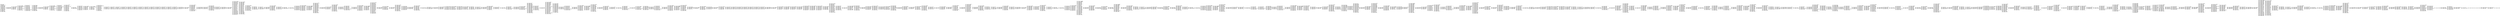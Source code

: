 digraph "graph.cfg.gv" {
	subgraph global {
		node [fontname=Courier fontsize=30.0 rank=same shape=box]
		block_0 [label="0: %00 = #0x1C\l2: %01 = #0x40\l4: MSTORE(%01, %00)\l5: [NO_SSA] DUP5\l6: [NO_SSA] PUSH1\l8: [NO_SSA] MSTORE\l9: [NO_SSA] PUSH1\lb: [NO_SSA] DUP1\lc: [NO_SSA] PUSH1\le: [NO_SSA] PUSH1\l10: [NO_SSA] PUSH1\l12: [NO_SSA] DUP14\l13: [NO_SSA] GAS\l14: [NO_SSA] CALL\l15: [NO_SSA] PUSH2\l18: [NO_SSA] JUMPI\l"]
		block_19 [label="19: [NO_SSA] PUSH2\l1c: [NO_SSA] PUSH2\l1f: [NO_SSA] JUMP\l"]
		block_20 [label="20: [NO_SSA] JUMPDEST\l21: [NO_SSA] PUSH1\l23: [NO_SSA] SWAP7\l24: [NO_SSA] POP\l25: [NO_SSA] PUSH2\l28: [NO_SSA] JUMP\l"]
		block_29 [label="29: [NO_SSA] JUMPDEST\l2a: [NO_SSA] PUSH1\l2c: [NO_SSA] CALLDATALOAD\l2d: [NO_SSA] PUSH3\l31: [NO_SSA] AND\l32: [NO_SSA] PUSH1\l34: [NO_SSA] CALLDATALOAD\l35: [NO_SSA] PUSH1\l37: [NO_SSA] AND\l38: [NO_SSA] INVALID\l"]
		block_39 [label="39: [NO_SSA] SWAP6\l3a: [NO_SSA] POP\l3b: [NO_SSA] PUSH1\l3d: [NO_SSA] PUSH1\l3f: [NO_SSA] MSTORE\l40: [NO_SSA] DUP6\l41: [NO_SSA] PUSH1\l43: [NO_SSA] MSTORE\l44: [NO_SSA] PUSH1\l46: [NO_SSA] CALLDATALOAD\l47: [NO_SSA] PUSH1\l49: [NO_SSA] INVALID\l"]
		block_4a [label="4a: [NO_SSA] PUSH1\l4c: [NO_SSA] MSTORE\l4d: [NO_SSA] PUSH1\l4f: [NO_SSA] DUP1\l50: [NO_SSA] PUSH1\l52: [NO_SSA] PUSH1\l54: [NO_SSA] PUSH1\l56: [NO_SSA] DUP14\l57: [NO_SSA] GAS\l58: [NO_SSA] CALL\l59: [NO_SSA] PUSH2\l5c: [NO_SSA] JUMPI\l"]
		block_5d [label="5d: [NO_SSA] PUSH2\l60: [NO_SSA] PUSH2\l63: [NO_SSA] JUMP\l"]
		block_64 [label="64: [NO_SSA] JUMPDEST\l65: [NO_SSA] PUSH1\l67: [NO_SSA] SWAP7\l68: [NO_SSA] POP\l69: [NO_SSA] PUSH2\l6c: [NO_SSA] JUMP\l"]
		block_6d [label="6d: [NO_SSA] JUMPDEST\l6e: [NO_SSA] PUSH1\l70: [NO_SSA] CALLDATALOAD\l71: [NO_SSA] PUSH3\l75: [NO_SSA] AND\l76: [NO_SSA] PUSH1\l78: [NO_SSA] CALLDATALOAD\l79: [NO_SSA] PUSH1\l7b: [NO_SSA] AND\l7c: [NO_SSA] INVALID\l"]
		block_7d [label="7d: [NO_SSA] SWAP6\l7e: [NO_SSA] POP\l7f: [NO_SSA] PUSH1\l81: [NO_SSA] CALLDATALOAD\l82: [NO_SSA] PUSH1\l84: [NO_SSA] SSTORE\l85: [NO_SSA] PUSH8\l8e: [NO_SSA] SWAP5\l8f: [NO_SSA] POP\l90: [NO_SSA] PUSH1\l92: [NO_SSA] SWAP7\l93: [NO_SSA] POP\l"]
		block_94 [label="94: [NO_SSA] JUMPDEST\l95: [NO_SSA] POP\l96: [NO_SSA] DUP6\l97: [NO_SSA] CALLDATALOAD\l98: [NO_SSA] SWAP1\l99: [NO_SSA] POP\l9a: [NO_SSA] PUSH1\l9c: [NO_SSA] DUP2\l9d: [NO_SSA] PUSH1\l9f: [NO_SSA] BYTE\la0: [NO_SSA] SUB\la1: [NO_SSA] PUSH2\la4: [NO_SSA] JUMPI\l"]
		block_a5 [label="a5: [NO_SSA] DUP1\la6: [NO_SSA] PUSH1\la8: [NO_SSA] INVALID\l"]
		block_a9 [label="a9: [NO_SSA] SWAP2\laa: [NO_SSA] POP\lab: [NO_SSA] PUSH2\lae: [NO_SSA] DUP9\laf: [NO_SSA] DUP4\lb0: [NO_SSA] PUSH20\lc5: [NO_SSA] AND\lc6: [NO_SSA] PUSH2\lc9: [NO_SSA] JUMP\l"]
		block_ca [label="ca: [NO_SSA] JUMPDEST\lcb: [NO_SSA] SWAP3\lcc: [NO_SSA] POP\lcd: [NO_SSA] PUSH1\lcf: [NO_SSA] DUP7\ld0: [NO_SSA] ADD\ld1: [NO_SSA] SWAP6\ld2: [NO_SSA] POP\l"]
		block_d3 [label="d3: [NO_SSA] JUMPDEST\ld4: [NO_SSA] CALLDATASIZE\ld5: [NO_SSA] DUP7\ld6: [NO_SSA] LT\ld7: [NO_SSA] ISZERO\ld8: [NO_SSA] PUSH2\ldb: [NO_SSA] JUMPI\l"]
		block_dc [label="dc: [NO_SSA] DUP6\ldd: [NO_SSA] CALLDATALOAD\lde: [NO_SSA] SWAP1\ldf: [NO_SSA] POP\le0: [NO_SSA] DUP1\le1: [NO_SSA] PUSH1\le3: [NO_SSA] BYTE\le4: [NO_SSA] PUSH1\le6: [NO_SSA] DUP2\le7: [NO_SSA] EQ\le8: [NO_SSA] PUSH2\leb: [NO_SSA] JUMPI\l"]
		block_ec [label="ec: [NO_SSA] PUSH1\lee: [NO_SSA] DUP2\lef: [NO_SSA] EQ\lf0: [NO_SSA] PUSH2\lf3: [NO_SSA] JUMPI\l"]
		block_f4 [label="f4: [NO_SSA] PUSH1\lf6: [NO_SSA] DUP2\lf7: [NO_SSA] EQ\lf8: [NO_SSA] PUSH2\lfb: [NO_SSA] JUMPI\l"]
		block_fc [label="fc: [NO_SSA] PUSH1\lfe: [NO_SSA] DUP2\lff: [NO_SSA] EQ\l100: [NO_SSA] PUSH2\l103: [NO_SSA] JUMPI\l"]
		block_104 [label="104: [NO_SSA] PUSH1\l106: [NO_SSA] DUP2\l107: [NO_SSA] EQ\l108: [NO_SSA] PUSH2\l10b: [NO_SSA] JUMPI\l"]
		block_10c [label="10c: [NO_SSA] PUSH1\l10e: [NO_SSA] DUP2\l10f: [NO_SSA] EQ\l110: [NO_SSA] PUSH2\l113: [NO_SSA] JUMPI\l"]
		block_114 [label="114: [NO_SSA] PUSH1\l116: [NO_SSA] DUP2\l117: [NO_SSA] EQ\l118: [NO_SSA] PUSH2\l11b: [NO_SSA] JUMPI\l"]
		block_11c [label="11c: [NO_SSA] PUSH1\l11e: [NO_SSA] DUP2\l11f: [NO_SSA] EQ\l120: [NO_SSA] PUSH2\l123: [NO_SSA] JUMPI\l"]
		block_124 [label="124: [NO_SSA] PUSH1\l126: [NO_SSA] DUP2\l127: [NO_SSA] EQ\l128: [NO_SSA] PUSH2\l12b: [NO_SSA] JUMPI\l"]
		block_12c [label="12c: [NO_SSA] PUSH1\l12e: [NO_SSA] DUP2\l12f: [NO_SSA] EQ\l130: [NO_SSA] PUSH2\l133: [NO_SSA] JUMPI\l"]
		block_134 [label="134: [NO_SSA] PUSH1\l136: [NO_SSA] DUP2\l137: [NO_SSA] EQ\l138: [NO_SSA] PUSH2\l13b: [NO_SSA] JUMPI\l"]
		block_13c [label="13c: [NO_SSA] PUSH1\l13e: [NO_SSA] DUP2\l13f: [NO_SSA] EQ\l140: [NO_SSA] PUSH2\l143: [NO_SSA] JUMPI\l"]
		block_144 [label="144: [NO_SSA] PUSH1\l146: [NO_SSA] DUP2\l147: [NO_SSA] EQ\l148: [NO_SSA] PUSH2\l14b: [NO_SSA] JUMPI\l"]
		block_14c [label="14c: [NO_SSA] PUSH1\l14e: [NO_SSA] DUP2\l14f: [NO_SSA] EQ\l150: [NO_SSA] PUSH2\l153: [NO_SSA] JUMPI\l"]
		block_154 [label="154: [NO_SSA] PUSH2\l157: [NO_SSA] PUSH2\l15a: [NO_SSA] PUSH2\l15d: [NO_SSA] JUMP\l"]
		block_15e [label="15e: [NO_SSA] JUMPDEST\l15f: [NO_SSA] PUSH2\l162: [NO_SSA] JUMP\l"]
		block_163 [label="163: [NO_SSA] JUMPDEST\l164: [NO_SSA] PUSH4\l169: [NO_SSA] PUSH1\l16b: [NO_SSA] MSTORE\l16c: [NO_SSA] PUSH1\l16e: [NO_SSA] PUSH1\l170: [NO_SSA] PUSH1\l172: [NO_SSA] PUSH1\l174: [NO_SSA] DUP9\l175: [NO_SSA] GAS\l176: [NO_SSA] STATICCALL\l177: [NO_SSA] PUSH2\l17a: [NO_SSA] JUMPI\l"]
		block_17b [label="17b: [NO_SSA] PUSH2\l17e: [NO_SSA] PUSH3\l182: [NO_SSA] PUSH2\l185: [NO_SSA] JUMP\l"]
		block_186 [label="186: [NO_SSA] JUMPDEST\l187: [NO_SSA] DUP2\l188: [NO_SSA] PUSH1\l18a: [NO_SSA] INVALID\l"]
		block_18b [label="18b: [NO_SSA] PUSH2\l18e: [NO_SSA] AND\l18f: [NO_SSA] DUP3\l190: [NO_SSA] PUSH1\l192: [NO_SSA] BYTE\l193: [NO_SSA] PUSH1\l195: [NO_SSA] DUP2\l196: [NO_SSA] EQ\l197: [NO_SSA] PUSH2\l19a: [NO_SSA] JUMPI\l"]
		block_19b [label="19b: [NO_SSA] PUSH1\l19d: [NO_SSA] DUP2\l19e: [NO_SSA] EQ\l19f: [NO_SSA] PUSH2\l1a2: [NO_SSA] JUMPI\l"]
		block_1a3 [label="1a3: [NO_SSA] PUSH2\l1a6: [NO_SSA] PUSH3\l1aa: [NO_SSA] PUSH2\l1ad: [NO_SSA] JUMP\l"]
		block_1ae [label="1ae: [NO_SSA] JUMPDEST\l1af: [NO_SSA] PUSH2\l1b2: [NO_SSA] JUMP\l"]
		block_1b3 [label="1b3: [NO_SSA] JUMPDEST\l1b4: [NO_SSA] PUSH1\l1b6: [NO_SSA] MLOAD\l1b7: [NO_SSA] PUSH1\l1b9: [NO_SSA] MLOAD\l1ba: [NO_SSA] PUSH3\l1be: [NO_SSA] DUP5\l1bf: [NO_SSA] DUP2\l1c0: [NO_SSA] SUB\l1c1: [NO_SSA] DUP12\l1c2: [NO_SSA] MUL\l1c3: [NO_SSA] SWAP2\l1c4: [NO_SSA] MUL\l1c5: [NO_SSA] DUP2\l1c6: [NO_SSA] ADD\l1c7: [NO_SSA] SWAP2\l1c8: [NO_SSA] MUL\l1c9: [NO_SSA] DIV\l1ca: [NO_SSA] SWAP8\l1cb: [NO_SSA] POP\l1cc: [NO_SSA] PUSH1\l1ce: [NO_SSA] PUSH1\l1d0: [NO_SSA] MSTORE\l1d1: [NO_SSA] DUP8\l1d2: [NO_SSA] PUSH1\l1d4: [NO_SSA] MSTORE\l1d5: [NO_SSA] PUSH2\l1d8: [NO_SSA] JUMP\l"]
		block_1d9 [label="1d9: [NO_SSA] JUMPDEST\l1da: [NO_SSA] PUSH1\l1dc: [NO_SSA] MLOAD\l1dd: [NO_SSA] PUSH1\l1df: [NO_SSA] MLOAD\l1e0: [NO_SSA] PUSH3\l1e4: [NO_SSA] DUP5\l1e5: [NO_SSA] DUP2\l1e6: [NO_SSA] SUB\l1e7: [NO_SSA] DUP12\l1e8: [NO_SSA] MUL\l1e9: [NO_SSA] SWAP2\l1ea: [NO_SSA] MUL\l1eb: [NO_SSA] DUP2\l1ec: [NO_SSA] ADD\l1ed: [NO_SSA] SWAP2\l1ee: [NO_SSA] MUL\l1ef: [NO_SSA] DIV\l1f0: [NO_SSA] SWAP8\l1f1: [NO_SSA] POP\l1f2: [NO_SSA] DUP8\l1f3: [NO_SSA] PUSH1\l1f5: [NO_SSA] MSTORE\l1f6: [NO_SSA] PUSH1\l1f8: [NO_SSA] PUSH1\l1fa: [NO_SSA] MSTORE\l"]
		block_1fb [label="1fb: [NO_SSA] JUMPDEST\l1fc: [NO_SSA] POP\l1fd: [NO_SSA] POP\l1fe: [NO_SSA] PUSH4\l203: [NO_SSA] PUSH1\l205: [NO_SSA] MSTORE\l206: [NO_SSA] PUSH3\l20a: [NO_SSA] PUSH1\l20c: [NO_SSA] DUP4\l20d: [NO_SSA] SWAP1\l20e: [NO_SSA] INVALID\l"]
		block_20f [label="20f: [NO_SSA] AND\l210: [NO_SSA] PUSH1\l212: [NO_SSA] DUP4\l213: [NO_SSA] SWAP1\l214: [NO_SSA] BYTE\l215: [NO_SSA] INVALID\l"]
		block_216 [label="216: [NO_SSA] DUP7\l217: [NO_SSA] LT\l218: [NO_SSA] ISZERO\l219: [NO_SSA] PUSH2\l21c: [NO_SSA] JUMPI\l"]
		block_21d [label="21d: [NO_SSA] PUSH2\l220: [NO_SSA] PUSH3\l224: [NO_SSA] PUSH2\l227: [NO_SSA] JUMP\l"]
		block_228 [label="228: [NO_SSA] JUMPDEST\l229: [NO_SSA] PUSH1\l22b: [NO_SSA] DUP3\l22c: [NO_SSA] PUSH1\l22e: [NO_SSA] BYTE\l22f: [NO_SSA] PUSH1\l231: [NO_SSA] DUP2\l232: [NO_SSA] EQ\l233: [NO_SSA] PUSH2\l236: [NO_SSA] JUMPI\l"]
		block_237 [label="237: [NO_SSA] PUSH1\l239: [NO_SSA] DUP2\l23a: [NO_SSA] EQ\l23b: [NO_SSA] PUSH2\l23e: [NO_SSA] JUMPI\l"]
		block_23f [label="23f: [NO_SSA] DUP4\l240: [NO_SSA] PUSH1\l242: [NO_SSA] INVALID\l"]
		block_243 [label="243: [NO_SSA] PUSH1\l245: [NO_SSA] INVALID\l"]
		block_246 [label="246: [NO_SSA] SWAP2\l247: [NO_SSA] POP\l248: [NO_SSA] PUSH1\l24a: [NO_SSA] DUP10\l24b: [NO_SSA] ADD\l24c: [NO_SSA] SWAP9\l24d: [NO_SSA] POP\l24e: [NO_SSA] PUSH2\l251: [NO_SSA] JUMP\l"]
		block_252 [label="252: [NO_SSA] JUMPDEST\l253: [NO_SSA] DUP11\l254: [NO_SSA] SWAP2\l255: [NO_SSA] POP\l256: [NO_SSA] PUSH1\l258: [NO_SSA] DUP10\l259: [NO_SSA] ADD\l25a: [NO_SSA] SWAP9\l25b: [NO_SSA] POP\l25c: [NO_SSA] PUSH2\l25f: [NO_SSA] JUMP\l"]
		block_260 [label="260: [NO_SSA] JUMPDEST\l261: [NO_SSA] ADDRESS\l262: [NO_SSA] SWAP2\l263: [NO_SSA] POP\l264: [NO_SSA] PUSH1\l266: [NO_SSA] DUP10\l267: [NO_SSA] ADD\l268: [NO_SSA] SWAP9\l269: [NO_SSA] POP\l"]
		block_26a [label="26a: [NO_SSA] JUMPDEST\l26b: [NO_SSA] POP\l26c: [NO_SSA] DUP1\l26d: [NO_SSA] PUSH1\l26f: [NO_SSA] MSTORE\l270: [NO_SSA] PUSH1\l272: [NO_SSA] DUP1\l273: [NO_SSA] MSTORE\l274: [NO_SSA] PUSH1\l276: [NO_SSA] PUSH1\l278: [NO_SSA] MSTORE\l279: [NO_SSA] PUSH1\l27b: [NO_SSA] DUP1\l27c: [NO_SSA] PUSH1\l27e: [NO_SSA] PUSH1\l280: [NO_SSA] PUSH1\l282: [NO_SSA] DUP11\l283: [NO_SSA] GAS\l284: [NO_SSA] CALL\l285: [NO_SSA] PUSH2\l288: [NO_SSA] JUMPI\l"]
		block_289 [label="289: [NO_SSA] PUSH2\l28c: [NO_SSA] PUSH2\l28f: [NO_SSA] JUMP\l"]
		block_290 [label="290: [NO_SSA] JUMPDEST\l291: [NO_SSA] SWAP5\l292: [NO_SSA] POP\l293: [NO_SSA] PUSH2\l296: [NO_SSA] JUMP\l"]
		block_297 [label="297: [NO_SSA] JUMPDEST\l298: [NO_SSA] DUP2\l299: [NO_SSA] PUSH1\l29b: [NO_SSA] BYTE\l29c: [NO_SSA] DUP3\l29d: [NO_SSA] PUSH1\l29f: [NO_SSA] BYTE\l2a0: [NO_SSA] PUSH1\l2a2: [NO_SSA] DUP2\l2a3: [NO_SSA] PUSH1\l2a5: [NO_SSA] DUP2\l2a6: [NO_SSA] EQ\l2a7: [NO_SSA] PUSH2\l2aa: [NO_SSA] JUMPI\l"]
		block_2ab [label="2ab: [NO_SSA] PUSH1\l2ad: [NO_SSA] DUP2\l2ae: [NO_SSA] EQ\l2af: [NO_SSA] PUSH2\l2b2: [NO_SSA] JUMPI\l"]
		block_2b3 [label="2b3: [NO_SSA] PUSH1\l2b5: [NO_SSA] DUP12\l2b6: [NO_SSA] ADD\l2b7: [NO_SSA] SWAP11\l2b8: [NO_SSA] PUSH1\l2ba: [NO_SSA] ADD\l2bb: [NO_SSA] CALLDATALOAD\l2bc: [NO_SSA] PUSH1\l2be: [NO_SSA] INVALID\l"]
		block_2bf [label="2bf: [NO_SSA] SWAP2\l2c0: [NO_SSA] POP\l2c1: [NO_SSA] PUSH2\l2c4: [NO_SSA] JUMP\l"]
		block_2c5 [label="2c5: [NO_SSA] JUMPDEST\l2c6: [NO_SSA] DUP13\l2c7: [NO_SSA] SWAP2\l2c8: [NO_SSA] POP\l2c9: [NO_SSA] PUSH1\l2cb: [NO_SSA] DUP12\l2cc: [NO_SSA] ADD\l2cd: [NO_SSA] SWAP11\l2ce: [NO_SSA] POP\l2cf: [NO_SSA] PUSH2\l2d2: [NO_SSA] JUMP\l"]
		block_2d3 [label="2d3: [NO_SSA] JUMPDEST\l2d4: [NO_SSA] ADDRESS\l2d5: [NO_SSA] SWAP2\l2d6: [NO_SSA] POP\l2d7: [NO_SSA] PUSH1\l2d9: [NO_SSA] DUP12\l2da: [NO_SSA] ADD\l2db: [NO_SSA] SWAP11\l2dc: [NO_SSA] POP\l"]
		block_2dd [label="2dd: [NO_SSA] JUMPDEST\l2de: [NO_SSA] POP\l2df: [NO_SSA] PUSH4\l2e4: [NO_SSA] PUSH1\l2e6: [NO_SSA] MSTORE\l2e7: [NO_SSA] DUP1\l2e8: [NO_SSA] PUSH1\l2ea: [NO_SSA] MSTORE\l2eb: [NO_SSA] DUP3\l2ec: [NO_SSA] PUSH1\l2ee: [NO_SSA] MSTORE\l2ef: [NO_SSA] DUP9\l2f0: [NO_SSA] PUSH1\l2f2: [NO_SSA] MSTORE\l2f3: [NO_SSA] PUSH1\l2f5: [NO_SSA] SWAP2\l2f6: [NO_SSA] POP\l2f7: [NO_SSA] PUSH1\l2f9: [NO_SSA] DUP4\l2fa: [NO_SSA] GT\l2fb: [NO_SSA] ISZERO\l2fc: [NO_SSA] PUSH2\l2ff: [NO_SSA] JUMPI\l"]
		block_300 [label="300: [NO_SSA] PUSH5\l306: [NO_SSA] SWAP2\l307: [NO_SSA] POP\l"]
		block_308 [label="308: [NO_SSA] JUMPDEST\l309: [NO_SSA] PUSH1\l30b: [NO_SSA] DUP4\l30c: [NO_SSA] LT\l30d: [NO_SSA] ISZERO\l30e: [NO_SSA] PUSH2\l311: [NO_SSA] JUMPI\l"]
		block_312 [label="312: [NO_SSA] PUSH20\l327: [NO_SSA] SWAP2\l328: [NO_SSA] POP\l"]
		block_329 [label="329: [NO_SSA] JUMPDEST\l32a: [NO_SSA] DUP2\l32b: [NO_SSA] PUSH1\l32d: [NO_SSA] MSTORE\l32e: [NO_SSA] PUSH1\l330: [NO_SSA] DUP1\l331: [NO_SSA] MSTORE\l332: [NO_SSA] DUP8\l333: [NO_SSA] PUSH8\l33c: [NO_SSA] DUP2\l33d: [NO_SSA] EQ\l33e: [NO_SSA] PUSH2\l341: [NO_SSA] JUMPI\l"]
		block_342 [label="342: [NO_SSA] PUSH1\l344: [NO_SSA] PUSH1\l346: [NO_SSA] MSTORE\l347: [NO_SSA] DUP4\l348: [NO_SSA] PUSH1\l34a: [NO_SSA] MSTORE\l34b: [NO_SSA] PUSH2\l34e: [NO_SSA] JUMP\l"]
		block_34f [label="34f: [NO_SSA] JUMPDEST\l350: [NO_SSA] PUSH1\l352: [NO_SSA] PUSH1\l354: [NO_SSA] MSTORE\l"]
		block_355 [label="355: [NO_SSA] JUMPDEST\l356: [NO_SSA] POP\l357: [NO_SSA] PUSH1\l359: [NO_SSA] PUSH1\l35b: [NO_SSA] PUSH1\l35d: [NO_SSA] PUSH1\l35f: [NO_SSA] PUSH1\l361: [NO_SSA] DUP10\l362: [NO_SSA] PUSH1\l364: [NO_SSA] INVALID\l"]
		block_365 [label="365: [NO_SSA] PUSH1\l367: [NO_SSA] INVALID\l"]
		block_368 [label="368: [NO_SSA] GAS\l369: [NO_SSA] CALL\l36a: [NO_SSA] PUSH2\l36d: [NO_SSA] JUMPI\l"]
		block_36e [label="36e: [NO_SSA] PUSH2\l371: [NO_SSA] PUSH2\l374: [NO_SSA] JUMP\l"]
		block_375 [label="375: [NO_SSA] JUMPDEST\l376: [NO_SSA] DUP3\l377: [NO_SSA] ISZERO\l378: [NO_SSA] PUSH2\l37b: [NO_SSA] JUMPI\l"]
		block_37c [label="37c: [NO_SSA] PUSH1\l37e: [NO_SSA] MLOAD\l37f: [NO_SSA] NOT\l380: [NO_SSA] PUSH1\l382: [NO_SSA] ADD\l383: [NO_SSA] SWAP9\l384: [NO_SSA] POP\l"]
		block_385 [label="385: [NO_SSA] JUMPDEST\l386: [NO_SSA] PUSH1\l388: [NO_SSA] DUP4\l389: [NO_SSA] LT\l38a: [NO_SSA] ISZERO\l38b: [NO_SSA] PUSH2\l38e: [NO_SSA] JUMPI\l"]
		block_38f [label="38f: [NO_SSA] PUSH1\l391: [NO_SSA] MLOAD\l392: [NO_SSA] NOT\l393: [NO_SSA] PUSH1\l395: [NO_SSA] ADD\l396: [NO_SSA] SWAP9\l397: [NO_SSA] POP\l"]
		block_398 [label="398: [NO_SSA] JUMPDEST\l399: [NO_SSA] PUSH3\l39d: [NO_SSA] PUSH1\l39f: [NO_SSA] DUP7\l3a0: [NO_SSA] SWAP1\l3a1: [NO_SSA] INVALID\l"]
		block_3a2 [label="3a2: [NO_SSA] AND\l3a3: [NO_SSA] PUSH1\l3a5: [NO_SSA] DUP7\l3a6: [NO_SSA] SWAP1\l3a7: [NO_SSA] BYTE\l3a8: [NO_SSA] INVALID\l"]
		block_3a9 [label="3a9: [NO_SSA] DUP10\l3aa: [NO_SSA] LT\l3ab: [NO_SSA] ISZERO\l3ac: [NO_SSA] PUSH2\l3af: [NO_SSA] JUMPI\l"]
		block_3b0 [label="3b0: [NO_SSA] PUSH2\l3b3: [NO_SSA] PUSH3\l3b7: [NO_SSA] PUSH2\l3ba: [NO_SSA] JUMP\l"]
		block_3bb [label="3bb: [NO_SSA] JUMPDEST\l3bc: [NO_SSA] SWAP7\l3bd: [NO_SSA] POP\l3be: [NO_SSA] PUSH2\l3c1: [NO_SSA] SWAP2\l3c2: [NO_SSA] POP\l3c3: [NO_SSA] POP\l3c4: [NO_SSA] JUMP\l"]
		block_3c5 [label="3c5: [NO_SSA] JUMPDEST\l3c6: [NO_SSA] DUP2\l3c7: [NO_SSA] PUSH1\l3c9: [NO_SSA] INVALID\l"]
		block_3ca [label="3ca: [NO_SSA] PUSH1\l3cc: [NO_SSA] INVALID\l"]
		block_3cd [label="3cd: [NO_SSA] PUSH1\l3cf: [NO_SSA] DUP9\l3d0: [NO_SSA] ADD\l3d1: [NO_SSA] CALLDATALOAD\l3d2: [NO_SSA] PUSH1\l3d4: [NO_SSA] INVALID\l"]
		block_3d5 [label="3d5: [NO_SSA] PUSH2\l3d8: [NO_SSA] DUP3\l3d9: [NO_SSA] DUP3\l3da: [NO_SSA] PUSH2\l3dd: [NO_SSA] JUMP\l"]
		block_3de [label="3de: [NO_SSA] JUMPDEST\l3df: [NO_SSA] PUSH1\l3e1: [NO_SSA] DUP10\l3e2: [NO_SSA] ADD\l3e3: [NO_SSA] CALLDATALOAD\l3e4: [NO_SSA] PUSH1\l3e6: [NO_SSA] INVALID\l"]
		block_3e7 [label="3e7: [NO_SSA] SWAP7\l3e8: [NO_SSA] POP\l3e9: [NO_SSA] PUSH4\l3ee: [NO_SSA] PUSH1\l3f0: [NO_SSA] MSTORE\l3f1: [NO_SSA] PUSH1\l3f3: [NO_SSA] PUSH1\l3f5: [NO_SSA] MSTORE\l3f6: [NO_SSA] ADDRESS\l3f7: [NO_SSA] PUSH1\l3f9: [NO_SSA] MSTORE\l3fa: [NO_SSA] PUSH1\l3fc: [NO_SSA] PUSH1\l3fe: [NO_SSA] MSTORE\l3ff: [NO_SSA] PUSH1\l401: [NO_SSA] PUSH1\l403: [NO_SSA] MSTORE\l404: [NO_SSA] PUSH2\l407: [NO_SSA] DUP5\l408: [NO_SSA] PUSH1\l40a: [NO_SSA] INVALID\l"]
		block_40b [label="40b: [NO_SSA] PUSH3\l40f: [NO_SSA] DUP2\l410: [NO_SSA] AND\l411: [NO_SSA] PUSH1\l413: [NO_SSA] SWAP2\l414: [NO_SSA] SWAP1\l415: [NO_SSA] SWAP2\l416: [NO_SSA] BYTE\l417: [NO_SSA] INVALID\l"]
		block_418 [label="418: [NO_SSA] SWAP1\l419: [NO_SSA] JUMP\l"]
		block_41a [label="41a: [NO_SSA] JUMPDEST\l41b: [NO_SSA] PUSH1\l41d: [NO_SSA] MSTORE\l41e: [NO_SSA] PUSH32\l43f: [NO_SSA] PUSH1\l441: [NO_SSA] MSTORE\l442: [NO_SSA] PUSH1\l444: [NO_SSA] DUP10\l445: [NO_SSA] ADD\l446: [NO_SSA] CALLDATALOAD\l447: [NO_SSA] PUSH2\l44a: [NO_SSA] MSTORE\l44b: [NO_SSA] PUSH1\l44d: [NO_SSA] PUSH2\l450: [NO_SSA] MSTORE\l451: [NO_SSA] DUP1\l452: [NO_SSA] PUSH2\l455: [NO_SSA] MSTORE\l456: [NO_SSA] POP\l457: [NO_SSA] PUSH1\l459: [NO_SSA] DUP9\l45a: [NO_SSA] ADD\l45b: [NO_SSA] CALLDATALOAD\l45c: [NO_SSA] PUSH1\l45e: [NO_SSA] INVALID\l"]
		block_45f [label="45f: [NO_SSA] PUSH2\l462: [NO_SSA] MSTORE\l463: [NO_SSA] DUP7\l464: [NO_SSA] PUSH2\l467: [NO_SSA] MSTORE\l468: [NO_SSA] PUSH1\l46a: [NO_SSA] PUSH2\l46d: [NO_SSA] MSTORE\l46e: [NO_SSA] PUSH1\l470: [NO_SSA] PUSH2\l473: [NO_SSA] MSTORE\l474: [NO_SSA] DUP3\l475: [NO_SSA] PUSH1\l477: [NO_SSA] BYTE\l478: [NO_SSA] PUSH1\l47a: [NO_SSA] DUP2\l47b: [NO_SSA] EQ\l47c: [NO_SSA] PUSH2\l47f: [NO_SSA] JUMPI\l"]
		block_480 [label="480: [NO_SSA] PUSH1\l482: [NO_SSA] DUP2\l483: [NO_SSA] EQ\l484: [NO_SSA] PUSH2\l487: [NO_SSA] JUMPI\l"]
		block_488 [label="488: [NO_SSA] PUSH1\l48a: [NO_SSA] DUP10\l48b: [NO_SSA] ADD\l48c: [NO_SSA] SWAP9\l48d: [NO_SSA] PUSH1\l48f: [NO_SSA] ADD\l490: [NO_SSA] CALLDATALOAD\l491: [NO_SSA] PUSH1\l493: [NO_SSA] INVALID\l"]
		block_494 [label="494: [NO_SSA] SWAP7\l495: [NO_SSA] POP\l496: [NO_SSA] PUSH2\l499: [NO_SSA] JUMP\l"]
		block_49a [label="49a: [NO_SSA] JUMPDEST\l49b: [NO_SSA] DUP11\l49c: [NO_SSA] SWAP7\l49d: [NO_SSA] POP\l49e: [NO_SSA] PUSH1\l4a0: [NO_SSA] DUP10\l4a1: [NO_SSA] ADD\l4a2: [NO_SSA] SWAP9\l4a3: [NO_SSA] POP\l4a4: [NO_SSA] PUSH2\l4a7: [NO_SSA] JUMP\l"]
		block_4a8 [label="4a8: [NO_SSA] JUMPDEST\l4a9: [NO_SSA] ADDRESS\l4aa: [NO_SSA] SWAP7\l4ab: [NO_SSA] POP\l4ac: [NO_SSA] PUSH1\l4ae: [NO_SSA] DUP10\l4af: [NO_SSA] ADD\l4b0: [NO_SSA] SWAP9\l4b1: [NO_SSA] POP\l"]
		block_4b2 [label="4b2: [NO_SSA] JUMPDEST\l4b3: [NO_SSA] POP\l4b4: [NO_SSA] DUP6\l4b5: [NO_SSA] PUSH1\l4b7: [NO_SSA] MSTORE\l4b8: [NO_SSA] PUSH1\l4ba: [NO_SSA] PUSH1\l4bc: [NO_SSA] PUSH2\l4bf: [NO_SSA] PUSH1\l4c1: [NO_SSA] PUSH1\l4c3: [NO_SSA] DUP6\l4c4: [NO_SSA] GAS\l4c5: [NO_SSA] CALL\l4c6: [NO_SSA] PUSH2\l4c9: [NO_SSA] JUMPI\l"]
		block_4ca [label="4ca: [NO_SSA] PUSH2\l4cd: [NO_SSA] PUSH2\l4d0: [NO_SSA] JUMP\l"]
		block_4d1 [label="4d1: [NO_SSA] JUMPDEST\l4d2: [NO_SSA] POP\l4d3: [NO_SSA] PUSH1\l4d5: [NO_SSA] MLOAD\l4d6: [NO_SSA] SWAP6\l4d7: [NO_SSA] POP\l4d8: [NO_SSA] PUSH2\l4db: [NO_SSA] JUMP\l"]
		block_4dc [label="4dc: [NO_SSA] JUMPDEST\l4dd: [NO_SSA] DUP2\l4de: [NO_SSA] PUSH1\l4e0: [NO_SSA] INVALID\l"]
		block_4e1 [label="4e1: [NO_SSA] PUSH1\l4e3: [NO_SSA] INVALID\l"]
		block_4e4 [label="4e4: [NO_SSA] PUSH2\l4e7: [NO_SSA] DUP2\l4e8: [NO_SSA] PUSH1\l4ea: [NO_SSA] DUP11\l4eb: [NO_SSA] ADD\l4ec: [NO_SSA] CALLDATALOAD\l4ed: [NO_SSA] PUSH1\l4ef: [NO_SSA] INVALID\l"]
		block_4f0 [label="4f0: [NO_SSA] PUSH2\l4f3: [NO_SSA] JUMP\l"]
		block_4f4 [label="4f4: [NO_SSA] JUMPDEST\l4f5: [NO_SSA] PUSH1\l4f7: [NO_SSA] DUP9\l4f8: [NO_SSA] ADD\l4f9: [NO_SSA] CALLDATALOAD\l4fa: [NO_SSA] PUSH1\l4fc: [NO_SSA] INVALID\l"]
		block_4fd [label="4fd: [NO_SSA] DUP4\l4fe: [NO_SSA] PUSH1\l500: [NO_SSA] BYTE\l501: [NO_SSA] PUSH1\l503: [NO_SSA] DUP2\l504: [NO_SSA] EQ\l505: [NO_SSA] PUSH2\l508: [NO_SSA] JUMPI\l"]
		block_509 [label="509: [NO_SSA] PUSH1\l50b: [NO_SSA] DUP2\l50c: [NO_SSA] EQ\l50d: [NO_SSA] PUSH2\l510: [NO_SSA] JUMPI\l"]
		block_511 [label="511: [NO_SSA] PUSH1\l513: [NO_SSA] DUP11\l514: [NO_SSA] ADD\l515: [NO_SSA] SWAP10\l516: [NO_SSA] PUSH1\l518: [NO_SSA] ADD\l519: [NO_SSA] CALLDATALOAD\l51a: [NO_SSA] PUSH1\l51c: [NO_SSA] INVALID\l"]
		block_51d [label="51d: [NO_SSA] SWAP8\l51e: [NO_SSA] POP\l51f: [NO_SSA] PUSH2\l522: [NO_SSA] JUMP\l"]
		block_523 [label="523: [NO_SSA] JUMPDEST\l524: [NO_SSA] DUP12\l525: [NO_SSA] SWAP8\l526: [NO_SSA] POP\l527: [NO_SSA] PUSH1\l529: [NO_SSA] DUP11\l52a: [NO_SSA] ADD\l52b: [NO_SSA] SWAP10\l52c: [NO_SSA] POP\l52d: [NO_SSA] PUSH2\l530: [NO_SSA] JUMP\l"]
		block_531 [label="531: [NO_SSA] JUMPDEST\l532: [NO_SSA] ADDRESS\l533: [NO_SSA] SWAP8\l534: [NO_SSA] POP\l535: [NO_SSA] PUSH1\l537: [NO_SSA] DUP11\l538: [NO_SSA] ADD\l539: [NO_SSA] SWAP10\l53a: [NO_SSA] POP\l"]
		block_53b [label="53b: [NO_SSA] JUMPDEST\l53c: [NO_SSA] POP\l53d: [NO_SSA] PUSH1\l53f: [NO_SSA] DUP5\l540: [NO_SSA] PUSH1\l542: [NO_SSA] BYTE\l543: [NO_SSA] PUSH1\l545: [NO_SSA] DUP2\l546: [NO_SSA] LT\l547: [NO_SSA] ISZERO\l548: [NO_SSA] PUSH2\l54b: [NO_SSA] JUMPI\l"]
		block_54c [label="54c: [NO_SSA] PUSH2\l54f: [NO_SSA] ADDRESS\l550: [NO_SSA] DUP5\l551: [NO_SSA] PUSH2\l554: [NO_SSA] JUMP\l"]
		block_555 [label="555: [NO_SSA] JUMPDEST\l556: [NO_SSA] SWAP2\l557: [NO_SSA] POP\l"]
		block_558 [label="558: [NO_SSA] JUMPDEST\l559: [NO_SSA] PUSH1\l55b: [NO_SSA] DUP2\l55c: [NO_SSA] GT\l55d: [NO_SSA] ISZERO\l55e: [NO_SSA] PUSH2\l561: [NO_SSA] JUMPI\l"]
		block_562 [label="562: [NO_SSA] PUSH2\l565: [NO_SSA] DUP10\l566: [NO_SSA] DUP5\l567: [NO_SSA] PUSH2\l56a: [NO_SSA] JUMP\l"]
		block_56b [label="56b: [NO_SSA] JUMPDEST\l56c: [NO_SSA] SWAP2\l56d: [NO_SSA] POP\l"]
		block_56e [label="56e: [NO_SSA] JUMPDEST\l56f: [NO_SSA] DUP1\l570: [NO_SSA] DUP1\l571: [NO_SSA] ISZERO\l572: [NO_SSA] PUSH2\l575: [NO_SSA] JUMPI\l"]
		block_576 [label="576: [NO_SSA] PUSH1\l578: [NO_SSA] DUP2\l579: [NO_SSA] EQ\l57a: [NO_SSA] PUSH2\l57d: [NO_SSA] JUMPI\l"]
		block_57e [label="57e: [NO_SSA] PUSH1\l580: [NO_SSA] DUP2\l581: [NO_SSA] EQ\l582: [NO_SSA] PUSH2\l585: [NO_SSA] JUMPI\l"]
		block_586 [label="586: [NO_SSA] PUSH1\l588: [NO_SSA] DUP2\l589: [NO_SSA] EQ\l58a: [NO_SSA] PUSH2\l58d: [NO_SSA] JUMPI\l"]
		block_58e [label="58e: [NO_SSA] PUSH1\l590: [NO_SSA] DUP2\l591: [NO_SSA] EQ\l592: [NO_SSA] PUSH2\l595: [NO_SSA] JUMPI\l"]
		block_596 [label="596: [NO_SSA] PUSH1\l598: [NO_SSA] DUP2\l599: [NO_SSA] EQ\l59a: [NO_SSA] PUSH2\l59d: [NO_SSA] JUMPI\l"]
		block_59e [label="59e: [NO_SSA] PUSH1\l5a0: [NO_SSA] DUP2\l5a1: [NO_SSA] EQ\l5a2: [NO_SSA] PUSH2\l5a5: [NO_SSA] JUMPI\l"]
		block_5a6 [label="5a6: [NO_SSA] PUSH1\l5a8: [NO_SSA] DUP2\l5a9: [NO_SSA] EQ\l5aa: [NO_SSA] PUSH2\l5ad: [NO_SSA] JUMPI\l"]
		block_5ae [label="5ae: [NO_SSA] PUSH2\l5b1: [NO_SSA] PUSH3\l5b5: [NO_SSA] PUSH2\l5b8: [NO_SSA] JUMP\l"]
		block_5b9 [label="5b9: [NO_SSA] JUMPDEST\l5ba: [NO_SSA] PUSH2\l5bd: [NO_SSA] JUMP\l"]
		block_5be [label="5be: [NO_SSA] JUMPDEST\l5bf: [NO_SSA] PUSH4\l5c4: [NO_SSA] PUSH1\l5c6: [NO_SSA] MSTORE\l5c7: [NO_SSA] PUSH2\l5ca: [NO_SSA] JUMP\l"]
		block_5cb [label="5cb: [NO_SSA] JUMPDEST\l5cc: [NO_SSA] PUSH4\l5d1: [NO_SSA] PUSH1\l5d3: [NO_SSA] MSTORE\l5d4: [NO_SSA] PUSH2\l5d7: [NO_SSA] JUMP\l"]
		block_5d8 [label="5d8: [NO_SSA] JUMPDEST\l5d9: [NO_SSA] PUSH4\l5de: [NO_SSA] PUSH1\l5e0: [NO_SSA] MSTORE\l5e1: [NO_SSA] PUSH2\l5e4: [NO_SSA] JUMP\l"]
		block_5e5 [label="5e5: [NO_SSA] JUMPDEST\l5e6: [NO_SSA] PUSH4\l5eb: [NO_SSA] PUSH1\l5ed: [NO_SSA] MSTORE\l5ee: [NO_SSA] PUSH2\l5f1: [NO_SSA] JUMP\l"]
		block_5f2 [label="5f2: [NO_SSA] JUMPDEST\l5f3: [NO_SSA] PUSH4\l5f8: [NO_SSA] PUSH1\l5fa: [NO_SSA] MSTORE\l5fb: [NO_SSA] DUP10\l5fc: [NO_SSA] PUSH1\l5fe: [NO_SSA] MSTORE\l5ff: [NO_SSA] PUSH2\l602: [NO_SSA] JUMP\l"]
		block_603 [label="603: [NO_SSA] JUMPDEST\l604: [NO_SSA] PUSH4\l609: [NO_SSA] PUSH1\l60b: [NO_SSA] MSTORE\l60c: [NO_SSA] DUP10\l60d: [NO_SSA] PUSH1\l60f: [NO_SSA] MSTORE\l610: [NO_SSA] PUSH2\l613: [NO_SSA] JUMP\l"]
		block_614 [label="614: [NO_SSA] JUMPDEST\l615: [NO_SSA] PUSH4\l61a: [NO_SSA] PUSH1\l61c: [NO_SSA] MSTORE\l61d: [NO_SSA] DUP10\l61e: [NO_SSA] PUSH1\l620: [NO_SSA] MSTORE\l621: [NO_SSA] PUSH2\l624: [NO_SSA] JUMP\l"]
		block_625 [label="625: [NO_SSA] JUMPDEST\l626: [NO_SSA] PUSH4\l62b: [NO_SSA] PUSH1\l62d: [NO_SSA] MSTORE\l62e: [NO_SSA] DUP10\l62f: [NO_SSA] PUSH1\l631: [NO_SSA] MSTORE\l"]
		block_632 [label="632: [NO_SSA] JUMPDEST\l633: [NO_SSA] POP\l634: [NO_SSA] DUP6\l635: [NO_SSA] PUSH1\l637: [NO_SSA] BYTE\l638: [NO_SSA] PUSH1\l63a: [NO_SSA] MSTORE\l63b: [NO_SSA] DUP6\l63c: [NO_SSA] PUSH1\l63e: [NO_SSA] BYTE\l63f: [NO_SSA] PUSH1\l641: [NO_SSA] MSTORE\l642: [NO_SSA] DUP10\l643: [NO_SSA] PUSH1\l645: [NO_SSA] MSTORE\l646: [NO_SSA] PUSH2\l649: [NO_SSA] DUP7\l64a: [NO_SSA] PUSH1\l64c: [NO_SSA] INVALID\l"]
		block_64d [label="64d: [NO_SSA] PUSH3\l651: [NO_SSA] DUP2\l652: [NO_SSA] AND\l653: [NO_SSA] PUSH1\l655: [NO_SSA] SWAP2\l656: [NO_SSA] SWAP1\l657: [NO_SSA] SWAP2\l658: [NO_SSA] BYTE\l659: [NO_SSA] INVALID\l"]
		block_65a [label="65a: [NO_SSA] SWAP1\l65b: [NO_SSA] JUMP\l"]
		block_65c [label="65c: [NO_SSA] JUMPDEST\l65d: [NO_SSA] PUSH1\l65f: [NO_SSA] MSTORE\l660: [NO_SSA] PUSH1\l662: [NO_SSA] DUP2\l663: [NO_SSA] LT\l664: [NO_SSA] ISZERO\l665: [NO_SSA] PUSH2\l668: [NO_SSA] JUMPI\l"]
		block_669 [label="669: [NO_SSA] PUSH1\l66b: [NO_SSA] DUP1\l66c: [NO_SSA] PUSH1\l66e: [NO_SSA] PUSH1\l670: [NO_SSA] PUSH1\l672: [NO_SSA] DUP9\l673: [NO_SSA] GAS\l674: [NO_SSA] CALL\l675: [NO_SSA] PUSH2\l678: [NO_SSA] JUMPI\l"]
		block_679 [label="679: [NO_SSA] PUSH2\l67c: [NO_SSA] PUSH2\l67f: [NO_SSA] JUMP\l"]
		block_680 [label="680: [NO_SSA] JUMPDEST\l681: [NO_SSA] DUP2\l682: [NO_SSA] PUSH2\l685: [NO_SSA] ADDRESS\l686: [NO_SSA] DUP6\l687: [NO_SSA] PUSH2\l68a: [NO_SSA] JUMP\l"]
		block_68b [label="68b: [NO_SSA] JUMPDEST\l68c: [NO_SSA] SUB\l68d: [NO_SSA] SWAP10\l68e: [NO_SSA] POP\l68f: [NO_SSA] ADDRESS\l690: [NO_SSA] DUP10\l691: [NO_SSA] EQ\l692: [NO_SSA] PUSH2\l695: [NO_SSA] JUMPI\l"]
		block_696 [label="696: [NO_SSA] PUSH2\l699: [NO_SSA] DUP11\l69a: [NO_SSA] DUP11\l69b: [NO_SSA] DUP6\l69c: [NO_SSA] PUSH2\l69f: [NO_SSA] JUMP\l"]
		block_6a0 [label="6a0: [NO_SSA] JUMPDEST\l6a1: [NO_SSA] PUSH1\l6a3: [NO_SSA] DUP2\l6a4: [NO_SSA] GT\l6a5: [NO_SSA] ISZERO\l6a6: [NO_SSA] PUSH2\l6a9: [NO_SSA] JUMPI\l"]
		block_6aa [label="6aa: [NO_SSA] PUSH1\l6ac: [NO_SSA] DUP1\l6ad: [NO_SSA] PUSH1\l6af: [NO_SSA] PUSH1\l6b1: [NO_SSA] PUSH1\l6b3: [NO_SSA] DUP9\l6b4: [NO_SSA] GAS\l6b5: [NO_SSA] CALL\l6b6: [NO_SSA] PUSH2\l6b9: [NO_SSA] JUMPI\l"]
		block_6ba [label="6ba: [NO_SSA] PUSH2\l6bd: [NO_SSA] PUSH2\l6c0: [NO_SSA] JUMP\l"]
		block_6c1 [label="6c1: [NO_SSA] JUMPDEST\l6c2: [NO_SSA] DUP2\l6c3: [NO_SSA] PUSH2\l6c6: [NO_SSA] DUP11\l6c7: [NO_SSA] DUP6\l6c8: [NO_SSA] PUSH2\l6cb: [NO_SSA] JUMP\l"]
		block_6cc [label="6cc: [NO_SSA] JUMPDEST\l6cd: [NO_SSA] SUB\l6ce: [NO_SSA] SWAP10\l6cf: [NO_SSA] POP\l"]
		block_6d0 [label="6d0: [NO_SSA] JUMPDEST\l6d1: [NO_SSA] POP\l6d2: [NO_SSA] POP\l6d3: [NO_SSA] POP\l6d4: [NO_SSA] POP\l6d5: [NO_SSA] PUSH2\l6d8: [NO_SSA] JUMP\l"]
		block_6d9 [label="6d9: [NO_SSA] JUMPDEST\l6da: [NO_SSA] DUP2\l6db: [NO_SSA] PUSH1\l6dd: [NO_SSA] BYTE\l6de: [NO_SSA] DUP1\l6df: [NO_SSA] PUSH1\l6e1: [NO_SSA] DUP2\l6e2: [NO_SSA] EQ\l6e3: [NO_SSA] PUSH2\l6e6: [NO_SSA] JUMPI\l"]
		block_6e7 [label="6e7: [NO_SSA] PUSH1\l6e9: [NO_SSA] DUP2\l6ea: [NO_SSA] EQ\l6eb: [NO_SSA] PUSH2\l6ee: [NO_SSA] JUMPI\l"]
		block_6ef [label="6ef: [NO_SSA] PUSH2\l6f2: [NO_SSA] JUMP\l"]
		block_6f3 [label="6f3: [NO_SSA] JUMPDEST\l6f4: [NO_SSA] PUSH4\l6f9: [NO_SSA] PUSH1\l6fb: [NO_SSA] MSTORE\l6fc: [NO_SSA] PUSH2\l6ff: [NO_SSA] JUMP\l"]
		block_700 [label="700: [NO_SSA] JUMPDEST\l701: [NO_SSA] PUSH4\l706: [NO_SSA] PUSH1\l708: [NO_SSA] MSTORE\l"]
		block_709 [label="709: [NO_SSA] JUMPDEST\l70a: [NO_SSA] POP\l70b: [NO_SSA] PUSH1\l70d: [NO_SSA] PUSH1\l70f: [NO_SSA] PUSH1\l711: [NO_SSA] PUSH1\l713: [NO_SSA] DUP10\l714: [NO_SSA] GAS\l715: [NO_SSA] STATICCALL\l716: [NO_SSA] PUSH2\l719: [NO_SSA] JUMPI\l"]
		block_71a [label="71a: [NO_SSA] PUSH2\l71d: [NO_SSA] PUSH2\l720: [NO_SSA] JUMP\l"]
		block_721 [label="721: [NO_SSA] JUMPDEST\l722: [NO_SSA] PUSH4\l727: [NO_SSA] PUSH1\l729: [NO_SSA] MSTORE\l72a: [NO_SSA] DUP7\l72b: [NO_SSA] PUSH1\l72d: [NO_SSA] MSTORE\l72e: [NO_SSA] PUSH1\l730: [NO_SSA] PUSH1\l732: [NO_SSA] PUSH1\l734: [NO_SSA] PUSH1\l736: [NO_SSA] DUP10\l737: [NO_SSA] GAS\l738: [NO_SSA] STATICCALL\l739: [NO_SSA] PUSH2\l73c: [NO_SSA] JUMPI\l"]
		block_73d [label="73d: [NO_SSA] PUSH2\l740: [NO_SSA] PUSH3\l744: [NO_SSA] PUSH2\l747: [NO_SSA] JUMP\l"]
		block_748 [label="748: [NO_SSA] JUMPDEST\l749: [NO_SSA] PUSH1\l74b: [NO_SSA] MLOAD\l74c: [NO_SSA] SWAP7\l74d: [NO_SSA] POP\l74e: [NO_SSA] PUSH3\l752: [NO_SSA] PUSH1\l754: [NO_SSA] DUP5\l755: [NO_SSA] SWAP1\l756: [NO_SSA] INVALID\l"]
		block_757 [label="757: [NO_SSA] AND\l758: [NO_SSA] PUSH1\l75a: [NO_SSA] DUP5\l75b: [NO_SSA] SWAP1\l75c: [NO_SSA] BYTE\l75d: [NO_SSA] INVALID\l"]
		block_75e [label="75e: [NO_SSA] DUP8\l75f: [NO_SSA] LT\l760: [NO_SSA] ISZERO\l761: [NO_SSA] PUSH2\l764: [NO_SSA] JUMPI\l"]
		block_765 [label="765: [NO_SSA] PUSH2\l768: [NO_SSA] PUSH3\l76c: [NO_SSA] PUSH2\l76f: [NO_SSA] JUMP\l"]
		block_770 [label="770: [NO_SSA] JUMPDEST\l771: [NO_SSA] PUSH4\l776: [NO_SSA] PUSH1\l778: [NO_SSA] MSTORE\l779: [NO_SSA] DUP1\l77a: [NO_SSA] DUP1\l77b: [NO_SSA] ISZERO\l77c: [NO_SSA] PUSH2\l77f: [NO_SSA] JUMPI\l"]
		block_780 [label="780: [NO_SSA] PUSH1\l782: [NO_SSA] DUP2\l783: [NO_SSA] EQ\l784: [NO_SSA] PUSH2\l787: [NO_SSA] JUMPI\l"]
		block_788 [label="788: [NO_SSA] PUSH2\l78b: [NO_SSA] PUSH3\l78f: [NO_SSA] PUSH2\l792: [NO_SSA] JUMP\l"]
		block_793 [label="793: [NO_SSA] JUMPDEST\l794: [NO_SSA] PUSH2\l797: [NO_SSA] JUMP\l"]
		block_798 [label="798: [NO_SSA] JUMPDEST\l799: [NO_SSA] PUSH1\l79b: [NO_SSA] PUSH1\l79d: [NO_SSA] MSTORE\l79e: [NO_SSA] DUP8\l79f: [NO_SSA] PUSH1\l7a1: [NO_SSA] MSTORE\l7a2: [NO_SSA] PUSH2\l7a5: [NO_SSA] JUMP\l"]
		block_7a6 [label="7a6: [NO_SSA] JUMPDEST\l7a7: [NO_SSA] DUP8\l7a8: [NO_SSA] PUSH1\l7aa: [NO_SSA] MSTORE\l7ab: [NO_SSA] PUSH1\l7ad: [NO_SSA] PUSH1\l7af: [NO_SSA] MSTORE\l"]
		block_7b0 [label="7b0: [NO_SSA] JUMPDEST\l7b1: [NO_SSA] POP\l7b2: [NO_SSA] POP\l7b3: [NO_SSA] PUSH1\l7b5: [NO_SSA] DUP3\l7b6: [NO_SSA] PUSH1\l7b8: [NO_SSA] BYTE\l7b9: [NO_SSA] PUSH1\l7bb: [NO_SSA] DUP2\l7bc: [NO_SSA] EQ\l7bd: [NO_SSA] PUSH2\l7c0: [NO_SSA] JUMPI\l"]
		block_7c1 [label="7c1: [NO_SSA] PUSH1\l7c3: [NO_SSA] DUP2\l7c4: [NO_SSA] EQ\l7c5: [NO_SSA] PUSH2\l7c8: [NO_SSA] JUMPI\l"]
		block_7c9 [label="7c9: [NO_SSA] DUP4\l7ca: [NO_SSA] PUSH1\l7cc: [NO_SSA] INVALID\l"]
		block_7cd [label="7cd: [NO_SSA] PUSH1\l7cf: [NO_SSA] INVALID\l"]
		block_7d0 [label="7d0: [NO_SSA] SWAP2\l7d1: [NO_SSA] POP\l7d2: [NO_SSA] PUSH1\l7d4: [NO_SSA] DUP10\l7d5: [NO_SSA] ADD\l7d6: [NO_SSA] SWAP9\l7d7: [NO_SSA] POP\l7d8: [NO_SSA] PUSH2\l7db: [NO_SSA] JUMP\l"]
		block_7dc [label="7dc: [NO_SSA] JUMPDEST\l7dd: [NO_SSA] DUP11\l7de: [NO_SSA] SWAP2\l7df: [NO_SSA] POP\l7e0: [NO_SSA] PUSH1\l7e2: [NO_SSA] DUP10\l7e3: [NO_SSA] ADD\l7e4: [NO_SSA] SWAP9\l7e5: [NO_SSA] POP\l7e6: [NO_SSA] PUSH2\l7e9: [NO_SSA] JUMP\l"]
		block_7ea [label="7ea: [NO_SSA] JUMPDEST\l7eb: [NO_SSA] ADDRESS\l7ec: [NO_SSA] SWAP2\l7ed: [NO_SSA] POP\l7ee: [NO_SSA] PUSH1\l7f0: [NO_SSA] DUP10\l7f1: [NO_SSA] ADD\l7f2: [NO_SSA] SWAP9\l7f3: [NO_SSA] POP\l7f4: [NO_SSA] POP\l7f5: [NO_SSA] DUP1\l7f6: [NO_SSA] PUSH1\l7f8: [NO_SSA] MSTORE\l7f9: [NO_SSA] PUSH1\l7fb: [NO_SSA] DUP1\l7fc: [NO_SSA] MSTORE\l7fd: [NO_SSA] PUSH1\l7ff: [NO_SSA] PUSH1\l801: [NO_SSA] MSTORE\l802: [NO_SSA] PUSH1\l804: [NO_SSA] DUP1\l805: [NO_SSA] PUSH1\l807: [NO_SSA] PUSH1\l809: [NO_SSA] PUSH1\l80b: [NO_SSA] DUP11\l80c: [NO_SSA] GAS\l80d: [NO_SSA] CALL\l80e: [NO_SSA] PUSH2\l811: [NO_SSA] JUMPI\l"]
		block_812 [label="812: [NO_SSA] PUSH2\l815: [NO_SSA] PUSH2\l818: [NO_SSA] JUMP\l"]
		block_819 [label="819: [NO_SSA] JUMPDEST\l81a: [NO_SSA] DUP5\l81b: [NO_SSA] PUSH1\l81d: [NO_SSA] DUP4\l81e: [NO_SSA] SWAP1\l81f: [NO_SSA] BYTE\l820: [NO_SSA] DUP1\l821: [NO_SSA] ISZERO\l822: [NO_SSA] PUSH2\l825: [NO_SSA] JUMPI\l"]
		block_826 [label="826: [NO_SSA] PUSH4\l82b: [NO_SSA] PUSH1\l82d: [NO_SSA] MSTORE\l"]
		block_82e [label="82e: [NO_SSA] JUMPDEST\l82f: [NO_SSA] PUSH1\l831: [NO_SSA] DUP2\l832: [NO_SSA] LT\l833: [NO_SSA] ISZERO\l834: [NO_SSA] PUSH2\l837: [NO_SSA] JUMPI\l"]
		block_838 [label="838: [NO_SSA] PUSH4\l83d: [NO_SSA] PUSH1\l83f: [NO_SSA] MSTORE\l"]
		block_840 [label="840: [NO_SSA] JUMPDEST\l841: [NO_SSA] ADDRESS\l842: [NO_SSA] PUSH1\l844: [NO_SSA] MSTORE\l845: [NO_SSA] DUP8\l846: [NO_SSA] PUSH1\l848: [NO_SSA] MSTORE\l849: [NO_SSA] PUSH1\l84b: [NO_SSA] PUSH1\l84d: [NO_SSA] PUSH1\l84f: [NO_SSA] PUSH1\l851: [NO_SSA] DUP6\l852: [NO_SSA] GAS\l853: [NO_SSA] STATICCALL\l854: [NO_SSA] PUSH2\l857: [NO_SSA] JUMPI\l"]
		block_858 [label="858: [NO_SSA] PUSH2\l85b: [NO_SSA] PUSH2\l85e: [NO_SSA] JUMP\l"]
		block_85f [label="85f: [NO_SSA] JUMPDEST\l860: [NO_SSA] PUSH1\l862: [NO_SSA] MLOAD\l863: [NO_SSA] SWAP8\l864: [NO_SSA] POP\l865: [NO_SSA] PUSH3\l869: [NO_SSA] PUSH1\l86b: [NO_SSA] DUP6\l86c: [NO_SSA] SWAP1\l86d: [NO_SSA] INVALID\l"]
		block_86e [label="86e: [NO_SSA] AND\l86f: [NO_SSA] PUSH1\l871: [NO_SSA] DUP6\l872: [NO_SSA] SWAP1\l873: [NO_SSA] BYTE\l874: [NO_SSA] INVALID\l"]
		block_875 [label="875: [NO_SSA] DUP9\l876: [NO_SSA] LT\l877: [NO_SSA] ISZERO\l878: [NO_SSA] PUSH2\l87b: [NO_SSA] JUMPI\l"]
		block_87c [label="87c: [NO_SSA] PUSH2\l87f: [NO_SSA] PUSH3\l883: [NO_SSA] PUSH2\l886: [NO_SSA] JUMP\l"]
		block_887 [label="887: [NO_SSA] JUMPDEST\l888: [NO_SSA] DUP1\l889: [NO_SSA] ISZERO\l88a: [NO_SSA] PUSH2\l88d: [NO_SSA] JUMPI\l"]
		block_88e [label="88e: [NO_SSA] PUSH4\l893: [NO_SSA] PUSH1\l895: [NO_SSA] MSTORE\l"]
		block_896 [label="896: [NO_SSA] JUMPDEST\l897: [NO_SSA] PUSH1\l899: [NO_SSA] DUP2\l89a: [NO_SSA] LT\l89b: [NO_SSA] ISZERO\l89c: [NO_SSA] PUSH2\l89f: [NO_SSA] JUMPI\l"]
		block_8a0 [label="8a0: [NO_SSA] PUSH4\l8a5: [NO_SSA] PUSH1\l8a7: [NO_SSA] MSTORE\l"]
		block_8a8 [label="8a8: [NO_SSA] JUMPDEST\l8a9: [NO_SSA] POP\l8aa: [NO_SSA] DUP3\l8ab: [NO_SSA] PUSH1\l8ad: [NO_SSA] BYTE\l8ae: [NO_SSA] PUSH1\l8b0: [NO_SSA] DUP2\l8b1: [NO_SSA] EQ\l8b2: [NO_SSA] PUSH2\l8b5: [NO_SSA] JUMPI\l"]
		block_8b6 [label="8b6: [NO_SSA] PUSH1\l8b8: [NO_SSA] DUP2\l8b9: [NO_SSA] EQ\l8ba: [NO_SSA] PUSH2\l8bd: [NO_SSA] JUMPI\l"]
		block_8be [label="8be: [NO_SSA] DUP4\l8bf: [NO_SSA] PUSH1\l8c1: [NO_SSA] INVALID\l"]
		block_8c2 [label="8c2: [NO_SSA] PUSH1\l8c4: [NO_SSA] INVALID\l"]
		block_8c5 [label="8c5: [NO_SSA] SWAP7\l8c6: [NO_SSA] POP\l8c7: [NO_SSA] PUSH1\l8c9: [NO_SSA] DUP10\l8ca: [NO_SSA] ADD\l8cb: [NO_SSA] SWAP9\l8cc: [NO_SSA] POP\l8cd: [NO_SSA] PUSH2\l8d0: [NO_SSA] JUMP\l"]
		block_8d1 [label="8d1: [NO_SSA] JUMPDEST\l8d2: [NO_SSA] DUP11\l8d3: [NO_SSA] SWAP7\l8d4: [NO_SSA] POP\l8d5: [NO_SSA] PUSH1\l8d7: [NO_SSA] DUP10\l8d8: [NO_SSA] ADD\l8d9: [NO_SSA] SWAP9\l8da: [NO_SSA] POP\l8db: [NO_SSA] PUSH2\l8de: [NO_SSA] JUMP\l"]
		block_8df [label="8df: [NO_SSA] JUMPDEST\l8e0: [NO_SSA] ADDRESS\l8e1: [NO_SSA] SWAP7\l8e2: [NO_SSA] POP\l8e3: [NO_SSA] PUSH1\l8e5: [NO_SSA] DUP10\l8e6: [NO_SSA] ADD\l8e7: [NO_SSA] SWAP9\l8e8: [NO_SSA] POP\l"]
		block_8e9 [label="8e9: [NO_SSA] JUMPDEST\l8ea: [NO_SSA] POP\l8eb: [NO_SSA] DUP6\l8ec: [NO_SSA] PUSH1\l8ee: [NO_SSA] MSTORE\l8ef: [NO_SSA] PUSH1\l8f1: [NO_SSA] DUP1\l8f2: [NO_SSA] PUSH1\l8f4: [NO_SSA] PUSH1\l8f6: [NO_SSA] PUSH1\l8f8: [NO_SSA] DUP6\l8f9: [NO_SSA] GAS\l8fa: [NO_SSA] CALL\l8fb: [NO_SSA] PUSH2\l8fe: [NO_SSA] JUMPI\l"]
		block_8ff [label="8ff: [NO_SSA] PUSH2\l902: [NO_SSA] PUSH2\l905: [NO_SSA] JUMP\l"]
		block_906 [label="906: [NO_SSA] JUMPDEST\l907: [NO_SSA] POP\l908: [NO_SSA] PUSH2\l90b: [NO_SSA] JUMP\l"]
		block_90c [label="90c: [NO_SSA] JUMPDEST\l90d: [NO_SSA] DUP2\l90e: [NO_SSA] PUSH1\l910: [NO_SSA] INVALID\l"]
		block_911 [label="911: [NO_SSA] PUSH1\l913: [NO_SSA] INVALID\l"]
		block_914 [label="914: [NO_SSA] PUSH1\l916: [NO_SSA] DUP9\l917: [NO_SSA] ADD\l918: [NO_SSA] CALLDATALOAD\l919: [NO_SSA] PUSH1\l91b: [NO_SSA] INVALID\l"]
		block_91c [label="91c: [NO_SSA] PUSH1\l91e: [NO_SSA] DUP10\l91f: [NO_SSA] ADD\l920: [NO_SSA] CALLDATALOAD\l921: [NO_SSA] PUSH1\l923: [NO_SSA] INVALID\l"]
		block_924 [label="924: [NO_SSA] DUP5\l925: [NO_SSA] PUSH1\l927: [NO_SSA] BYTE\l928: [NO_SSA] PUSH1\l92a: [NO_SSA] DUP2\l92b: [NO_SSA] EQ\l92c: [NO_SSA] PUSH2\l92f: [NO_SSA] JUMPI\l"]
		block_930 [label="930: [NO_SSA] PUSH1\l932: [NO_SSA] DUP2\l933: [NO_SSA] EQ\l934: [NO_SSA] PUSH2\l937: [NO_SSA] JUMPI\l"]
		block_938 [label="938: [NO_SSA] PUSH1\l93a: [NO_SSA] DUP12\l93b: [NO_SSA] ADD\l93c: [NO_SSA] SWAP11\l93d: [NO_SSA] PUSH1\l93f: [NO_SSA] ADD\l940: [NO_SSA] CALLDATALOAD\l941: [NO_SSA] PUSH1\l943: [NO_SSA] INVALID\l"]
		block_944 [label="944: [NO_SSA] SWAP9\l945: [NO_SSA] POP\l946: [NO_SSA] PUSH2\l949: [NO_SSA] JUMP\l"]
		block_94a [label="94a: [NO_SSA] JUMPDEST\l94b: [NO_SSA] DUP13\l94c: [NO_SSA] SWAP9\l94d: [NO_SSA] POP\l94e: [NO_SSA] PUSH1\l950: [NO_SSA] DUP12\l951: [NO_SSA] ADD\l952: [NO_SSA] SWAP11\l953: [NO_SSA] POP\l954: [NO_SSA] PUSH2\l957: [NO_SSA] JUMP\l"]
		block_958 [label="958: [NO_SSA] JUMPDEST\l959: [NO_SSA] ADDRESS\l95a: [NO_SSA] SWAP9\l95b: [NO_SSA] POP\l95c: [NO_SSA] PUSH1\l95e: [NO_SSA] DUP12\l95f: [NO_SSA] ADD\l960: [NO_SSA] SWAP11\l961: [NO_SSA] POP\l"]
		block_962 [label="962: [NO_SSA] JUMPDEST\l963: [NO_SSA] POP\l964: [NO_SSA] DUP11\l965: [NO_SSA] DUP3\l966: [NO_SSA] EQ\l967: [NO_SSA] PUSH1\l969: [NO_SSA] DUP2\l96a: [NO_SSA] EQ\l96b: [NO_SSA] PUSH2\l96e: [NO_SSA] JUMPI\l"]
		block_96f [label="96f: [NO_SSA] PUSH2\l972: [NO_SSA] DUP5\l973: [NO_SSA] DUP5\l974: [NO_SSA] PUSH2\l977: [NO_SSA] JUMP\l"]
		block_978 [label="978: [NO_SSA] JUMPDEST\l979: [NO_SSA] PUSH2\l97c: [NO_SSA] JUMP\l"]
		block_97d [label="97d: [NO_SSA] JUMPDEST\l97e: [NO_SSA] PUSH2\l981: [NO_SSA] DUP11\l982: [NO_SSA] DUP14\l983: [NO_SSA] PUSH2\l986: [NO_SSA] JUMP\l"]
		block_987 [label="987: [NO_SSA] JUMPDEST\l988: [NO_SSA] POP\l989: [NO_SSA] PUSH4\l98e: [NO_SSA] PUSH1\l990: [NO_SSA] MSTORE\l991: [NO_SSA] PUSH1\l993: [NO_SSA] DUP10\l994: [NO_SSA] SWAP1\l995: [NO_SSA] MSTORE\l996: [NO_SSA] PUSH3\l99a: [NO_SSA] PUSH1\l99c: [NO_SSA] DUP7\l99d: [NO_SSA] SWAP1\l99e: [NO_SSA] INVALID\l"]
		block_99f [label="99f: [NO_SSA] AND\l9a0: [NO_SSA] PUSH1\l9a2: [NO_SSA] DUP7\l9a3: [NO_SSA] SWAP1\l9a4: [NO_SSA] BYTE\l9a5: [NO_SSA] INVALID\l"]
		block_9a6 [label="9a6: [NO_SSA] PUSH1\l9a8: [NO_SSA] MSTORE\l9a9: [NO_SSA] PUSH32\l9ca: [NO_SSA] PUSH1\l9cc: [NO_SSA] MSTORE\l9cd: [NO_SSA] DUP11\l9ce: [NO_SSA] DUP3\l9cf: [NO_SSA] EQ\l9d0: [NO_SSA] PUSH1\l9d2: [NO_SSA] DUP2\l9d3: [NO_SSA] EQ\l9d4: [NO_SSA] PUSH2\l9d7: [NO_SSA] JUMPI\l"]
		block_9d8 [label="9d8: [NO_SSA] DUP12\l9d9: [NO_SSA] DUP3\l9da: [NO_SSA] EQ\l9db: [NO_SSA] PUSH1\l9dd: [NO_SSA] DUP2\l9de: [NO_SSA] EQ\l9df: [NO_SSA] PUSH2\l9e2: [NO_SSA] JUMPI\l"]
		block_9e3 [label="9e3: [NO_SSA] DUP4\l9e4: [NO_SSA] PUSH1\l9e6: [NO_SSA] MSTORE\l9e7: [NO_SSA] DUP3\l9e8: [NO_SSA] PUSH1\l9ea: [NO_SSA] MSTORE\l9eb: [NO_SSA] DUP10\l9ec: [NO_SSA] PUSH1\l9ee: [NO_SSA] MSTORE\l9ef: [NO_SSA] PUSH1\l9f1: [NO_SSA] PUSH1\l9f3: [NO_SSA] PUSH1\l9f5: [NO_SSA] PUSH1\l9f7: [NO_SSA] PUSH1\l9f9: [NO_SSA] DUP10\l9fa: [NO_SSA] GAS\l9fb: [NO_SSA] CALL\l9fc: [NO_SSA] PUSH2\l9ff: [NO_SSA] JUMPI\l"]
		block_a00 [label="a00: [NO_SSA] PUSH2\la03: [NO_SSA] PUSH2\la06: [NO_SSA] JUMP\l"]
		block_a07 [label="a07: [NO_SSA] JUMPDEST\la08: [NO_SSA] PUSH1\la0a: [NO_SSA] MLOAD\la0b: [NO_SSA] SWAP11\la0c: [NO_SSA] POP\la0d: [NO_SSA] PUSH2\la10: [NO_SSA] JUMP\l"]
		block_a11 [label="a11: [NO_SSA] JUMPDEST\la12: [NO_SSA] DUP4\la13: [NO_SSA] PUSH1\la15: [NO_SSA] MSTORE\la16: [NO_SSA] PUSH20\la2b: [NO_SSA] PUSH1\la2d: [NO_SSA] MSTORE\la2e: [NO_SSA] ADDRESS\la2f: [NO_SSA] PUSH1\la31: [NO_SSA] MSTORE\la32: [NO_SSA] PUSH1\la34: [NO_SSA] PUSH1\la36: [NO_SSA] PUSH1\la38: [NO_SSA] PUSH1\la3a: [NO_SSA] PUSH1\la3c: [NO_SSA] DUP10\la3d: [NO_SSA] GAS\la3e: [NO_SSA] CALL\la3f: [NO_SSA] PUSH2\la42: [NO_SSA] JUMPI\l"]
		block_a43 [label="a43: [NO_SSA] PUSH2\la46: [NO_SSA] PUSH2\la49: [NO_SSA] JUMP\l"]
		block_a4a [label="a4a: [NO_SSA] JUMPDEST\la4b: [NO_SSA] PUSH1\la4d: [NO_SSA] MLOAD\la4e: [NO_SSA] SWAP11\la4f: [NO_SSA] POP\la50: [NO_SSA] PUSH2\la53: [NO_SSA] DUP12\la54: [NO_SSA] DUP15\la55: [NO_SSA] PUSH2\la58: [NO_SSA] JUMP\l"]
		block_a59 [label="a59: [NO_SSA] JUMPDEST\la5a: [NO_SSA] ADDRESS\la5b: [NO_SSA] DUP11\la5c: [NO_SSA] EQ\la5d: [NO_SSA] PUSH2\la60: [NO_SSA] JUMPI\l"]
		block_a61 [label="a61: [NO_SSA] PUSH2\la64: [NO_SSA] DUP12\la65: [NO_SSA] DUP12\la66: [NO_SSA] DUP16\la67: [NO_SSA] PUSH2\la6a: [NO_SSA] JUMP\l"]
		block_a6b [label="a6b: [NO_SSA] JUMPDEST\la6c: [NO_SSA] POP\la6d: [NO_SSA] PUSH2\la70: [NO_SSA] JUMP\l"]
		block_a71 [label="a71: [NO_SSA] JUMPDEST\la72: [NO_SSA] PUSH20\la87: [NO_SSA] PUSH1\la89: [NO_SSA] MSTORE\la8a: [NO_SSA] DUP2\la8b: [NO_SSA] PUSH1\la8d: [NO_SSA] MSTORE\la8e: [NO_SSA] DUP9\la8f: [NO_SSA] PUSH1\la91: [NO_SSA] MSTORE\la92: [NO_SSA] PUSH1\la94: [NO_SSA] PUSH1\la96: [NO_SSA] PUSH1\la98: [NO_SSA] PUSH1\la9a: [NO_SSA] DUP14\la9b: [NO_SSA] DUP9\la9c: [NO_SSA] GAS\la9d: [NO_SSA] CALL\la9e: [NO_SSA] PUSH2\laa1: [NO_SSA] JUMPI\l"]
		block_aa2 [label="aa2: [NO_SSA] PUSH2\laa5: [NO_SSA] PUSH2\laa8: [NO_SSA] JUMP\l"]
		block_aa9 [label="aa9: [NO_SSA] JUMPDEST\laaa: [NO_SSA] PUSH1\laac: [NO_SSA] MLOAD\laad: [NO_SSA] SWAP10\laae: [NO_SSA] POP\l"]
		block_aaf [label="aaf: [NO_SSA] JUMPDEST\lab0: [NO_SSA] POP\lab1: [NO_SSA] POP\lab2: [NO_SSA] POP\lab3: [NO_SSA] POP\lab4: [NO_SSA] PUSH1\lab6: [NO_SSA] DUP8\lab7: [NO_SSA] ADD\lab8: [NO_SSA] SWAP7\lab9: [NO_SSA] POP\laba: [NO_SSA] PUSH2\labd: [NO_SSA] JUMP\l"]
		block_abe [label="abe: [NO_SSA] JUMPDEST\labf: [NO_SSA] DUP2\lac0: [NO_SSA] PUSH1\lac2: [NO_SSA] BYTE\lac3: [NO_SSA] DUP3\lac4: [NO_SSA] PUSH1\lac6: [NO_SSA] BYTE\lac7: [NO_SSA] PUSH1\lac9: [NO_SSA] DUP2\laca: [NO_SSA] PUSH1\lacc: [NO_SSA] DUP2\lacd: [NO_SSA] EQ\lace: [NO_SSA] PUSH2\lad1: [NO_SSA] JUMPI\l"]
		block_ad2 [label="ad2: [NO_SSA] PUSH1\lad4: [NO_SSA] DUP2\lad5: [NO_SSA] EQ\lad6: [NO_SSA] PUSH2\lad9: [NO_SSA] JUMPI\l"]
		block_ada [label="ada: [NO_SSA] PUSH1\ladc: [NO_SSA] DUP12\ladd: [NO_SSA] ADD\lade: [NO_SSA] SWAP11\ladf: [NO_SSA] PUSH1\lae1: [NO_SSA] ADD\lae2: [NO_SSA] CALLDATALOAD\lae3: [NO_SSA] PUSH1\lae5: [NO_SSA] INVALID\l"]
		block_ae6 [label="ae6: [NO_SSA] SWAP2\lae7: [NO_SSA] POP\lae8: [NO_SSA] PUSH2\laeb: [NO_SSA] JUMP\l"]
		block_aec [label="aec: [NO_SSA] JUMPDEST\laed: [NO_SSA] DUP13\laee: [NO_SSA] SWAP2\laef: [NO_SSA] POP\laf0: [NO_SSA] PUSH1\laf2: [NO_SSA] DUP12\laf3: [NO_SSA] ADD\laf4: [NO_SSA] SWAP11\laf5: [NO_SSA] POP\laf6: [NO_SSA] PUSH2\laf9: [NO_SSA] JUMP\l"]
		block_afa [label="afa: [NO_SSA] JUMPDEST\lafb: [NO_SSA] ADDRESS\lafc: [NO_SSA] SWAP2\lafd: [NO_SSA] POP\lafe: [NO_SSA] PUSH1\lb00: [NO_SSA] DUP12\lb01: [NO_SSA] ADD\lb02: [NO_SSA] SWAP11\lb03: [NO_SSA] POP\l"]
		block_b04 [label="b04: [NO_SSA] JUMPDEST\lb05: [NO_SSA] POP\lb06: [NO_SSA] PUSH4\lb0b: [NO_SSA] PUSH1\lb0d: [NO_SSA] MSTORE\lb0e: [NO_SSA] DUP1\lb0f: [NO_SSA] PUSH1\lb11: [NO_SSA] MSTORE\lb12: [NO_SSA] DUP9\lb13: [NO_SSA] PUSH1\lb15: [NO_SSA] MSTORE\lb16: [NO_SSA] DUP3\lb17: [NO_SSA] PUSH1\lb19: [NO_SSA] MSTORE\lb1a: [NO_SSA] PUSH1\lb1c: [NO_SSA] SWAP2\lb1d: [NO_SSA] POP\lb1e: [NO_SSA] PUSH1\lb20: [NO_SSA] DUP4\lb21: [NO_SSA] GT\lb22: [NO_SSA] ISZERO\lb23: [NO_SSA] PUSH2\lb26: [NO_SSA] JUMPI\l"]
		block_b27 [label="b27: [NO_SSA] PUSH5\lb2d: [NO_SSA] SWAP2\lb2e: [NO_SSA] POP\l"]
		block_b2f [label="b2f: [NO_SSA] JUMPDEST\lb30: [NO_SSA] PUSH1\lb32: [NO_SSA] DUP4\lb33: [NO_SSA] LT\lb34: [NO_SSA] ISZERO\lb35: [NO_SSA] PUSH2\lb38: [NO_SSA] JUMPI\l"]
		block_b39 [label="b39: [NO_SSA] PUSH20\lb4e: [NO_SSA] SWAP2\lb4f: [NO_SSA] POP\l"]
		block_b50 [label="b50: [NO_SSA] JUMPDEST\lb51: [NO_SSA] DUP2\lb52: [NO_SSA] PUSH1\lb54: [NO_SSA] MSTORE\lb55: [NO_SSA] PUSH1\lb57: [NO_SSA] DUP1\lb58: [NO_SSA] MSTORE\lb59: [NO_SSA] DUP8\lb5a: [NO_SSA] PUSH8\lb63: [NO_SSA] DUP2\lb64: [NO_SSA] EQ\lb65: [NO_SSA] PUSH2\lb68: [NO_SSA] JUMPI\l"]
		block_b69 [label="b69: [NO_SSA] PUSH1\lb6b: [NO_SSA] PUSH1\lb6d: [NO_SSA] MSTORE\lb6e: [NO_SSA] DUP4\lb6f: [NO_SSA] PUSH1\lb71: [NO_SSA] MSTORE\lb72: [NO_SSA] PUSH2\lb75: [NO_SSA] JUMP\l"]
		block_b76 [label="b76: [NO_SSA] JUMPDEST\lb77: [NO_SSA] PUSH1\lb79: [NO_SSA] PUSH1\lb7b: [NO_SSA] MSTORE\l"]
		block_b7c [label="b7c: [NO_SSA] JUMPDEST\lb7d: [NO_SSA] POP\lb7e: [NO_SSA] PUSH1\lb80: [NO_SSA] PUSH1\lb82: [NO_SSA] PUSH1\lb84: [NO_SSA] PUSH1\lb86: [NO_SSA] PUSH1\lb88: [NO_SSA] DUP10\lb89: [NO_SSA] PUSH1\lb8b: [NO_SSA] INVALID\l"]
		block_b8c [label="b8c: [NO_SSA] PUSH1\lb8e: [NO_SSA] INVALID\l"]
		block_b8f [label="b8f: [NO_SSA] GAS\lb90: [NO_SSA] CALL\lb91: [NO_SSA] PUSH2\lb94: [NO_SSA] JUMPI\l"]
		block_b95 [label="b95: [NO_SSA] PUSH2\lb98: [NO_SSA] PUSH2\lb9b: [NO_SSA] JUMP\l"]
		block_b9c [label="b9c: [NO_SSA] JUMPDEST\lb9d: [NO_SSA] DUP3\lb9e: [NO_SSA] ISZERO\lb9f: [NO_SSA] PUSH2\lba2: [NO_SSA] JUMPI\l"]
		block_ba3 [label="ba3: [NO_SSA] PUSH1\lba5: [NO_SSA] MLOAD\lba6: [NO_SSA] NOT\lba7: [NO_SSA] PUSH1\lba9: [NO_SSA] ADD\lbaa: [NO_SSA] SWAP9\lbab: [NO_SSA] POP\l"]
		block_bac [label="bac: [NO_SSA] JUMPDEST\lbad: [NO_SSA] PUSH1\lbaf: [NO_SSA] DUP4\lbb0: [NO_SSA] LT\lbb1: [NO_SSA] ISZERO\lbb2: [NO_SSA] PUSH2\lbb5: [NO_SSA] JUMPI\l"]
		block_bb6 [label="bb6: [NO_SSA] PUSH1\lbb8: [NO_SSA] MLOAD\lbb9: [NO_SSA] NOT\lbba: [NO_SSA] PUSH1\lbbc: [NO_SSA] ADD\lbbd: [NO_SSA] SWAP9\lbbe: [NO_SSA] POP\l"]
		block_bbf [label="bbf: [NO_SSA] JUMPDEST\lbc0: [NO_SSA] PUSH3\lbc4: [NO_SSA] PUSH1\lbc6: [NO_SSA] DUP7\lbc7: [NO_SSA] SWAP1\lbc8: [NO_SSA] INVALID\l"]
		block_bc9 [label="bc9: [NO_SSA] AND\lbca: [NO_SSA] PUSH1\lbcc: [NO_SSA] DUP7\lbcd: [NO_SSA] SWAP1\lbce: [NO_SSA] BYTE\lbcf: [NO_SSA] INVALID\l"]
		block_bd0 [label="bd0: [NO_SSA] DUP10\lbd1: [NO_SSA] LT\lbd2: [NO_SSA] ISZERO\lbd3: [NO_SSA] PUSH2\lbd6: [NO_SSA] JUMPI\l"]
		block_bd7 [label="bd7: [NO_SSA] PUSH2\lbda: [NO_SSA] PUSH3\lbde: [NO_SSA] PUSH2\lbe1: [NO_SSA] JUMP\l"]
		block_be2 [label="be2: [NO_SSA] JUMPDEST\lbe3: [NO_SSA] DUP2\lbe4: [NO_SSA] PUSH1\lbe6: [NO_SSA] INVALID\l"]
		block_be7 [label="be7: [NO_SSA] PUSH1\lbe9: [NO_SSA] INVALID\l"]
		block_bea [label="bea: [NO_SSA] PUSH2\lbed: [NO_SSA] DUP2\lbee: [NO_SSA] PUSH1\lbf0: [NO_SSA] DUP11\lbf1: [NO_SSA] ADD\lbf2: [NO_SSA] CALLDATALOAD\lbf3: [NO_SSA] PUSH1\lbf5: [NO_SSA] INVALID\l"]
		block_bf6 [label="bf6: [NO_SSA] PUSH2\lbf9: [NO_SSA] JUMP\l"]
		block_bfa [label="bfa: [NO_SSA] JUMPDEST\lbfb: [NO_SSA] PUSH4\lc00: [NO_SSA] PUSH1\lc02: [NO_SSA] MSTORE\lc03: [NO_SSA] PUSH1\lc05: [NO_SSA] DUP9\lc06: [NO_SSA] ADD\lc07: [NO_SSA] CALLDATALOAD\lc08: [NO_SSA] PUSH1\lc0a: [NO_SSA] INVALID\l"]
		block_c0b [label="c0b: [NO_SSA] PUSH1\lc0d: [NO_SSA] MSTORE\lc0e: [NO_SSA] DUP3\lc0f: [NO_SSA] PUSH1\lc11: [NO_SSA] BYTE\lc12: [NO_SSA] PUSH1\lc14: [NO_SSA] MSTORE\lc15: [NO_SSA] DUP3\lc16: [NO_SSA] PUSH1\lc18: [NO_SSA] BYTE\lc19: [NO_SSA] PUSH1\lc1b: [NO_SSA] MSTORE\lc1c: [NO_SSA] DUP7\lc1d: [NO_SSA] PUSH1\lc1f: [NO_SSA] MSTORE\lc20: [NO_SSA] PUSH2\lc23: [NO_SSA] DUP4\lc24: [NO_SSA] PUSH1\lc26: [NO_SSA] INVALID\l"]
		block_c27 [label="c27: [NO_SSA] PUSH3\lc2b: [NO_SSA] DUP2\lc2c: [NO_SSA] AND\lc2d: [NO_SSA] PUSH1\lc2f: [NO_SSA] SWAP2\lc30: [NO_SSA] SWAP1\lc31: [NO_SSA] SWAP2\lc32: [NO_SSA] BYTE\lc33: [NO_SSA] INVALID\l"]
		block_c34 [label="c34: [NO_SSA] SWAP1\lc35: [NO_SSA] JUMP\l"]
		block_c36 [label="c36: [NO_SSA] JUMPDEST\lc37: [NO_SSA] PUSH1\lc39: [NO_SSA] MSTORE\lc3a: [NO_SSA] DUP3\lc3b: [NO_SSA] PUSH1\lc3d: [NO_SSA] BYTE\lc3e: [NO_SSA] PUSH1\lc40: [NO_SSA] DUP2\lc41: [NO_SSA] EQ\lc42: [NO_SSA] PUSH2\lc45: [NO_SSA] JUMPI\l"]
		block_c46 [label="c46: [NO_SSA] PUSH1\lc48: [NO_SSA] DUP2\lc49: [NO_SSA] EQ\lc4a: [NO_SSA] PUSH2\lc4d: [NO_SSA] JUMPI\l"]
		block_c4e [label="c4e: [NO_SSA] PUSH1\lc50: [NO_SSA] DUP10\lc51: [NO_SSA] ADD\lc52: [NO_SSA] SWAP9\lc53: [NO_SSA] PUSH1\lc55: [NO_SSA] ADD\lc56: [NO_SSA] CALLDATALOAD\lc57: [NO_SSA] PUSH1\lc59: [NO_SSA] INVALID\l"]
		block_c5a [label="c5a: [NO_SSA] SWAP7\lc5b: [NO_SSA] POP\lc5c: [NO_SSA] PUSH2\lc5f: [NO_SSA] JUMP\l"]
		block_c60 [label="c60: [NO_SSA] JUMPDEST\lc61: [NO_SSA] DUP11\lc62: [NO_SSA] SWAP7\lc63: [NO_SSA] POP\lc64: [NO_SSA] PUSH1\lc66: [NO_SSA] DUP10\lc67: [NO_SSA] ADD\lc68: [NO_SSA] SWAP9\lc69: [NO_SSA] POP\lc6a: [NO_SSA] PUSH2\lc6d: [NO_SSA] JUMP\l"]
		block_c6e [label="c6e: [NO_SSA] JUMPDEST\lc6f: [NO_SSA] ADDRESS\lc70: [NO_SSA] SWAP7\lc71: [NO_SSA] POP\lc72: [NO_SSA] PUSH1\lc74: [NO_SSA] DUP10\lc75: [NO_SSA] ADD\lc76: [NO_SSA] SWAP9\lc77: [NO_SSA] POP\l"]
		block_c78 [label="c78: [NO_SSA] JUMPDEST\lc79: [NO_SSA] POP\lc7a: [NO_SSA] DUP6\lc7b: [NO_SSA] PUSH1\lc7d: [NO_SSA] MSTORE\lc7e: [NO_SSA] PUSH1\lc80: [NO_SSA] PUSH1\lc82: [NO_SSA] PUSH1\lc84: [NO_SSA] PUSH1\lc86: [NO_SSA] PUSH1\lc88: [NO_SSA] DUP6\lc89: [NO_SSA] GAS\lc8a: [NO_SSA] CALL\lc8b: [NO_SSA] PUSH2\lc8e: [NO_SSA] JUMPI\l"]
		block_c8f [label="c8f: [NO_SSA] PUSH2\lc92: [NO_SSA] PUSH2\lc95: [NO_SSA] JUMP\l"]
		block_c96 [label="c96: [NO_SSA] JUMPDEST\lc97: [NO_SSA] DUP5\lc98: [NO_SSA] PUSH4\lc9d: [NO_SSA] PUSH1\lc9f: [NO_SSA] MSTORE\lca0: [NO_SSA] DUP3\lca1: [NO_SSA] PUSH1\lca3: [NO_SSA] INVALID\l"]
		block_ca4 [label="ca4: [NO_SSA] PUSH1\lca6: [NO_SSA] INVALID\l"]
		block_ca7 [label="ca7: [NO_SSA] PUSH1\lca9: [NO_SSA] MSTORE\lcaa: [NO_SSA] PUSH1\lcac: [NO_SSA] DUP9\lcad: [NO_SSA] ADD\lcae: [NO_SSA] CALLDATALOAD\lcaf: [NO_SSA] PUSH1\lcb1: [NO_SSA] INVALID\l"]
		block_cb2 [label="cb2: [NO_SSA] PUSH1\lcb4: [NO_SSA] MSTORE\lcb5: [NO_SSA] DUP3\lcb6: [NO_SSA] PUSH1\lcb8: [NO_SSA] BYTE\lcb9: [NO_SSA] PUSH1\lcbb: [NO_SSA] DUP2\lcbc: [NO_SSA] EQ\lcbd: [NO_SSA] PUSH2\lcc0: [NO_SSA] JUMPI\l"]
		block_cc1 [label="cc1: [NO_SSA] PUSH1\lcc3: [NO_SSA] DUP2\lcc4: [NO_SSA] EQ\lcc5: [NO_SSA] PUSH2\lcc8: [NO_SSA] JUMPI\l"]
		block_cc9 [label="cc9: [NO_SSA] PUSH1\lccb: [NO_SSA] DUP10\lccc: [NO_SSA] ADD\lccd: [NO_SSA] SWAP9\lcce: [NO_SSA] PUSH1\lcd0: [NO_SSA] ADD\lcd1: [NO_SSA] CALLDATALOAD\lcd2: [NO_SSA] PUSH1\lcd4: [NO_SSA] INVALID\l"]
		block_cd5 [label="cd5: [NO_SSA] SWAP7\lcd6: [NO_SSA] POP\lcd7: [NO_SSA] PUSH2\lcda: [NO_SSA] JUMP\l"]
		block_cdb [label="cdb: [NO_SSA] JUMPDEST\lcdc: [NO_SSA] DUP11\lcdd: [NO_SSA] SWAP7\lcde: [NO_SSA] POP\lcdf: [NO_SSA] PUSH1\lce1: [NO_SSA] DUP10\lce2: [NO_SSA] ADD\lce3: [NO_SSA] SWAP9\lce4: [NO_SSA] POP\lce5: [NO_SSA] PUSH2\lce8: [NO_SSA] JUMP\l"]
		block_ce9 [label="ce9: [NO_SSA] JUMPDEST\lcea: [NO_SSA] ADDRESS\lceb: [NO_SSA] SWAP7\lcec: [NO_SSA] POP\lced: [NO_SSA] PUSH1\lcef: [NO_SSA] DUP10\lcf0: [NO_SSA] ADD\lcf1: [NO_SSA] SWAP9\lcf2: [NO_SSA] POP\l"]
		block_cf3 [label="cf3: [NO_SSA] JUMPDEST\lcf4: [NO_SSA] POP\lcf5: [NO_SSA] DUP6\lcf6: [NO_SSA] PUSH1\lcf8: [NO_SSA] MSTORE\lcf9: [NO_SSA] PUSH1\lcfb: [NO_SSA] PUSH1\lcfd: [NO_SSA] PUSH1\lcff: [NO_SSA] PUSH1\ld01: [NO_SSA] PUSH1\ld03: [NO_SSA] DUP6\ld04: [NO_SSA] GAS\ld05: [NO_SSA] CALL\ld06: [NO_SSA] PUSH2\ld09: [NO_SSA] JUMPI\l"]
		block_d0a [label="d0a: [NO_SSA] PUSH2\ld0d: [NO_SSA] PUSH2\ld10: [NO_SSA] JUMP\l"]
		block_d11 [label="d11: [NO_SSA] JUMPDEST\ld12: [NO_SSA] POP\ld13: [NO_SSA] PUSH1\ld15: [NO_SSA] MLOAD\ld16: [NO_SSA] SWAP6\ld17: [NO_SSA] POP\ld18: [NO_SSA] PUSH3\ld1c: [NO_SSA] PUSH1\ld1e: [NO_SSA] DUP4\ld1f: [NO_SSA] SWAP1\ld20: [NO_SSA] INVALID\l"]
		block_d21 [label="d21: [NO_SSA] AND\ld22: [NO_SSA] PUSH1\ld24: [NO_SSA] DUP4\ld25: [NO_SSA] SWAP1\ld26: [NO_SSA] BYTE\ld27: [NO_SSA] INVALID\l"]
		block_d28 [label="d28: [NO_SSA] DUP7\ld29: [NO_SSA] LT\ld2a: [NO_SSA] ISZERO\ld2b: [NO_SSA] PUSH2\ld2e: [NO_SSA] JUMPI\l"]
		block_d2f [label="d2f: [NO_SSA] PUSH2\ld32: [NO_SSA] PUSH3\ld36: [NO_SSA] PUSH2\ld39: [NO_SSA] JUMP\l"]
		block_d3a [label="d3a: [NO_SSA] JUMPDEST\ld3b: [NO_SSA] DUP2\ld3c: [NO_SSA] PUSH1\ld3e: [NO_SSA] INVALID\l"]
		block_d3f [label="d3f: [NO_SSA] PUSH1\ld41: [NO_SSA] INVALID\l"]
		block_d42 [label="d42: [NO_SSA] PUSH1\ld44: [NO_SSA] DUP9\ld45: [NO_SSA] ADD\ld46: [NO_SSA] CALLDATALOAD\ld47: [NO_SSA] PUSH1\ld49: [NO_SSA] INVALID\l"]
		block_d4a [label="d4a: [NO_SSA] PUSH2\ld4d: [NO_SSA] DUP3\ld4e: [NO_SSA] DUP3\ld4f: [NO_SSA] PUSH2\ld52: [NO_SSA] JUMP\l"]
		block_d53 [label="d53: [NO_SSA] JUMPDEST\ld54: [NO_SSA] PUSH4\ld59: [NO_SSA] PUSH1\ld5b: [NO_SSA] MSTORE\ld5c: [NO_SSA] PUSH1\ld5e: [NO_SSA] MSTORE\ld5f: [NO_SSA] PUSH1\ld61: [NO_SSA] DUP9\ld62: [NO_SSA] ADD\ld63: [NO_SSA] CALLDATALOAD\ld64: [NO_SSA] PUSH1\ld66: [NO_SSA] SWAP1\ld67: [NO_SSA] DUP2\ld68: [NO_SSA] INVALID\l"]
		block_d69 [label="d69: [NO_SSA] PUSH1\ld6b: [NO_SSA] MSTORE\ld6c: [NO_SSA] DUP8\ld6d: [NO_SSA] SWAP1\ld6e: [NO_SSA] MSTORE\ld6f: [NO_SSA] PUSH3\ld73: [NO_SSA] PUSH1\ld75: [NO_SSA] DUP5\ld76: [NO_SSA] SWAP1\ld77: [NO_SSA] INVALID\l"]
		block_d78 [label="d78: [NO_SSA] AND\ld79: [NO_SSA] PUSH1\ld7b: [NO_SSA] DUP5\ld7c: [NO_SSA] SWAP1\ld7d: [NO_SSA] BYTE\ld7e: [NO_SSA] INVALID\l"]
		block_d7f [label="d7f: [NO_SSA] PUSH1\ld81: [NO_SSA] MSTORE\ld82: [NO_SSA] PUSH32\lda3: [NO_SSA] PUSH1\lda5: [NO_SSA] MSTORE\lda6: [NO_SSA] DUP3\lda7: [NO_SSA] PUSH1\lda9: [NO_SSA] BYTE\ldaa: [NO_SSA] PUSH1\ldac: [NO_SSA] DUP2\ldad: [NO_SSA] EQ\ldae: [NO_SSA] PUSH2\ldb1: [NO_SSA] JUMPI\l"]
		block_db2 [label="db2: [NO_SSA] PUSH1\ldb4: [NO_SSA] DUP2\ldb5: [NO_SSA] EQ\ldb6: [NO_SSA] PUSH2\ldb9: [NO_SSA] JUMPI\l"]
		block_dba [label="dba: [NO_SSA] PUSH1\ldbc: [NO_SSA] DUP10\ldbd: [NO_SSA] ADD\ldbe: [NO_SSA] SWAP9\ldbf: [NO_SSA] PUSH1\ldc1: [NO_SSA] ADD\ldc2: [NO_SSA] CALLDATALOAD\ldc3: [NO_SSA] PUSH1\ldc5: [NO_SSA] INVALID\l"]
		block_dc6 [label="dc6: [NO_SSA] SWAP7\ldc7: [NO_SSA] POP\ldc8: [NO_SSA] PUSH2\ldcb: [NO_SSA] JUMP\l"]
		block_dcc [label="dcc: [NO_SSA] JUMPDEST\ldcd: [NO_SSA] DUP11\ldce: [NO_SSA] SWAP7\ldcf: [NO_SSA] POP\ldd0: [NO_SSA] PUSH1\ldd2: [NO_SSA] DUP10\ldd3: [NO_SSA] ADD\ldd4: [NO_SSA] SWAP9\ldd5: [NO_SSA] POP\ldd6: [NO_SSA] PUSH2\ldd9: [NO_SSA] JUMP\l"]
		block_dda [label="dda: [NO_SSA] JUMPDEST\lddb: [NO_SSA] ADDRESS\lddc: [NO_SSA] SWAP7\lddd: [NO_SSA] POP\ldde: [NO_SSA] PUSH1\lde0: [NO_SSA] DUP10\lde1: [NO_SSA] ADD\lde2: [NO_SSA] SWAP9\lde3: [NO_SSA] POP\l"]
		block_de4 [label="de4: [NO_SSA] JUMPDEST\lde5: [NO_SSA] POP\lde6: [NO_SSA] DUP6\lde7: [NO_SSA] PUSH1\lde9: [NO_SSA] MSTORE\ldea: [NO_SSA] PUSH1\ldec: [NO_SSA] PUSH1\ldee: [NO_SSA] PUSH1\ldf0: [NO_SSA] PUSH1\ldf2: [NO_SSA] PUSH1\ldf4: [NO_SSA] DUP6\ldf5: [NO_SSA] GAS\ldf6: [NO_SSA] CALL\ldf7: [NO_SSA] PUSH2\ldfa: [NO_SSA] JUMPI\l"]
		block_dfb [label="dfb: [NO_SSA] PUSH2\ldfe: [NO_SSA] PUSH2\le01: [NO_SSA] JUMP\l"]
		block_e02 [label="e02: [NO_SSA] JUMPDEST\le03: [NO_SSA] DUP2\le04: [NO_SSA] PUSH1\le06: [NO_SSA] INVALID\l"]
		block_e07 [label="e07: [NO_SSA] PUSH1\le09: [NO_SSA] INVALID\l"]
		block_e0a [label="e0a: [NO_SSA] PUSH2\le0d: [NO_SSA] DUP2\le0e: [NO_SSA] PUSH1\le10: [NO_SSA] DUP11\le11: [NO_SSA] ADD\le12: [NO_SSA] CALLDATALOAD\le13: [NO_SSA] PUSH1\le15: [NO_SSA] INVALID\l"]
		block_e16 [label="e16: [NO_SSA] PUSH2\le19: [NO_SSA] JUMP\l"]
		block_e1a [label="e1a: [NO_SSA] JUMPDEST\le1b: [NO_SSA] PUSH1\le1d: [NO_SSA] DUP4\le1e: [NO_SSA] SWAP1\le1f: [NO_SSA] BYTE\le20: [NO_SSA] DUP1\le21: [NO_SSA] ISZERO\le22: [NO_SSA] PUSH2\le25: [NO_SSA] JUMPI\l"]
		block_e26 [label="e26: [NO_SSA] PUSH4\le2b: [NO_SSA] PUSH1\le2d: [NO_SSA] MSTORE\l"]
		block_e2e [label="e2e: [NO_SSA] JUMPDEST\le2f: [NO_SSA] PUSH1\le31: [NO_SSA] DUP2\le32: [NO_SSA] LT\le33: [NO_SSA] ISZERO\le34: [NO_SSA] PUSH2\le37: [NO_SSA] JUMPI\l"]
		block_e38 [label="e38: [NO_SSA] PUSH4\le3d: [NO_SSA] PUSH1\le3f: [NO_SSA] MSTORE\l"]
		block_e40 [label="e40: [NO_SSA] JUMPDEST\le41: [NO_SSA] DUP2\le42: [NO_SSA] PUSH1\le44: [NO_SSA] MSTORE\le45: [NO_SSA] DUP8\le46: [NO_SSA] PUSH1\le48: [NO_SSA] MSTORE\le49: [NO_SSA] PUSH1\le4b: [NO_SSA] PUSH1\le4d: [NO_SSA] PUSH1\le4f: [NO_SSA] PUSH1\le51: [NO_SSA] PUSH1\le53: [NO_SSA] PUSH1\le55: [NO_SSA] DUP15\le56: [NO_SSA] ADD\le57: [NO_SSA] CALLDATALOAD\le58: [NO_SSA] PUSH1\le5a: [NO_SSA] INVALID\l"]
		block_e5b [label="e5b: [NO_SSA] GAS\le5c: [NO_SSA] CALL\le5d: [NO_SSA] PUSH2\le60: [NO_SSA] JUMPI\l"]
		block_e61 [label="e61: [NO_SSA] PUSH2\le64: [NO_SSA] PUSH2\le67: [NO_SSA] JUMP\l"]
		block_e68 [label="e68: [NO_SSA] JUMPDEST\le69: [NO_SSA] PUSH1\le6b: [NO_SSA] MLOAD\le6c: [NO_SSA] PUSH3\le70: [NO_SSA] PUSH1\le72: [NO_SSA] DUP7\le73: [NO_SSA] SWAP1\le74: [NO_SSA] INVALID\l"]
		block_e75 [label="e75: [NO_SSA] AND\le76: [NO_SSA] PUSH1\le78: [NO_SSA] DUP7\le79: [NO_SSA] SWAP1\le7a: [NO_SSA] BYTE\le7b: [NO_SSA] INVALID\l"]
		block_e7c [label="e7c: [NO_SSA] DUP2\le7d: [NO_SSA] LT\le7e: [NO_SSA] ISZERO\le7f: [NO_SSA] PUSH2\le82: [NO_SSA] JUMPI\l"]
		block_e83 [label="e83: [NO_SSA] PUSH2\le86: [NO_SSA] PUSH3\le8a: [NO_SSA] PUSH2\le8d: [NO_SSA] JUMP\l"]
		block_e8e [label="e8e: [NO_SSA] JUMPDEST\le8f: [NO_SSA] DUP2\le90: [NO_SSA] ISZERO\le91: [NO_SSA] PUSH2\le94: [NO_SSA] JUMPI\l"]
		block_e95 [label="e95: [NO_SSA] PUSH4\le9a: [NO_SSA] PUSH1\le9c: [NO_SSA] MSTORE\le9d: [NO_SSA] DUP9\le9e: [NO_SSA] PUSH1\lea0: [NO_SSA] MSTORE\lea1: [NO_SSA] DUP1\lea2: [NO_SSA] PUSH1\lea4: [NO_SSA] MSTORE\l"]
		block_ea5 [label="ea5: [NO_SSA] JUMPDEST\lea6: [NO_SSA] PUSH1\lea8: [NO_SSA] DUP3\lea9: [NO_SSA] LT\leaa: [NO_SSA] ISZERO\leab: [NO_SSA] PUSH2\leae: [NO_SSA] JUMPI\l"]
		block_eaf [label="eaf: [NO_SSA] PUSH4\leb4: [NO_SSA] PUSH1\leb6: [NO_SSA] MSTORE\leb7: [NO_SSA] DUP1\leb8: [NO_SSA] PUSH1\leba: [NO_SSA] MSTORE\lebb: [NO_SSA] DUP9\lebc: [NO_SSA] PUSH1\lebe: [NO_SSA] MSTORE\l"]
		block_ebf [label="ebf: [NO_SSA] JUMPDEST\lec0: [NO_SSA] PUSH1\lec2: [NO_SSA] DUP1\lec3: [NO_SSA] MSTORE\lec4: [NO_SSA] PUSH1\lec6: [NO_SSA] PUSH1\lec8: [NO_SSA] MSTORE\lec9: [NO_SSA] PUSH1\lecb: [NO_SSA] DUP1\lecc: [NO_SSA] PUSH1\lece: [NO_SSA] PUSH1\led0: [NO_SSA] PUSH1\led2: [NO_SSA] DUP8\led3: [NO_SSA] GAS\led4: [NO_SSA] CALL\led5: [NO_SSA] PUSH2\led8: [NO_SSA] JUMPI\l"]
		block_ed9 [label="ed9: [NO_SSA] PUSH2\ledc: [NO_SSA] PUSH2\ledf: [NO_SSA] JUMP\l"]
		block_ee0 [label="ee0: [NO_SSA] JUMPDEST\lee1: [NO_SSA] DUP5\lee2: [NO_SSA] PUSH1\lee4: [NO_SSA] BYTE\lee5: [NO_SSA] PUSH1\lee7: [NO_SSA] DUP2\lee8: [NO_SSA] EQ\lee9: [NO_SSA] PUSH2\leec: [NO_SSA] JUMPI\l"]
		block_eed [label="eed: [NO_SSA] PUSH1\leef: [NO_SSA] DUP2\lef0: [NO_SSA] EQ\lef1: [NO_SSA] PUSH2\lef4: [NO_SSA] JUMPI\l"]
		block_ef5 [label="ef5: [NO_SSA] PUSH1\lef7: [NO_SSA] DUP12\lef8: [NO_SSA] ADD\lef9: [NO_SSA] CALLDATALOAD\lefa: [NO_SSA] PUSH1\lefc: [NO_SSA] INVALID\l"]
		block_efd [label="efd: [NO_SSA] SWAP9\lefe: [NO_SSA] POP\leff: [NO_SSA] PUSH2\lf02: [NO_SSA] DUP3\lf03: [NO_SSA] DUP11\lf04: [NO_SSA] PUSH1\lf06: [NO_SSA] DUP15\lf07: [NO_SSA] ADD\lf08: [NO_SSA] CALLDATALOAD\lf09: [NO_SSA] PUSH1\lf0b: [NO_SSA] INVALID\l"]
		block_f0c [label="f0c: [NO_SSA] PUSH2\lf0f: [NO_SSA] JUMP\l"]
		block_f10 [label="f10: [NO_SSA] JUMPDEST\lf11: [NO_SSA] PUSH1\lf13: [NO_SSA] DUP12\lf14: [NO_SSA] ADD\lf15: [NO_SSA] SWAP11\lf16: [NO_SSA] POP\lf17: [NO_SSA] PUSH2\lf1a: [NO_SSA] JUMP\l"]
		block_f1b [label="f1b: [NO_SSA] JUMPDEST\lf1c: [NO_SSA] DUP13\lf1d: [NO_SSA] SWAP9\lf1e: [NO_SSA] POP\lf1f: [NO_SSA] PUSH2\lf22: [NO_SSA] DUP3\lf23: [NO_SSA] DUP11\lf24: [NO_SSA] PUSH1\lf26: [NO_SSA] DUP15\lf27: [NO_SSA] ADD\lf28: [NO_SSA] CALLDATALOAD\lf29: [NO_SSA] PUSH1\lf2b: [NO_SSA] INVALID\l"]
		block_f2c [label="f2c: [NO_SSA] PUSH2\lf2f: [NO_SSA] JUMP\l"]
		block_f30 [label="f30: [NO_SSA] JUMPDEST\lf31: [NO_SSA] PUSH1\lf33: [NO_SSA] DUP12\lf34: [NO_SSA] ADD\lf35: [NO_SSA] SWAP11\lf36: [NO_SSA] POP\lf37: [NO_SSA] PUSH2\lf3a: [NO_SSA] JUMP\l"]
		block_f3b [label="f3b: [NO_SSA] JUMPDEST\lf3c: [NO_SSA] ADDRESS\lf3d: [NO_SSA] SWAP9\lf3e: [NO_SSA] POP\lf3f: [NO_SSA] PUSH1\lf41: [NO_SSA] DUP12\lf42: [NO_SSA] ADD\lf43: [NO_SSA] SWAP11\lf44: [NO_SSA] POP\l"]
		block_f45 [label="f45: [NO_SSA] JUMPDEST\lf46: [NO_SSA] POP\lf47: [NO_SSA] SWAP8\lf48: [NO_SSA] POP\lf49: [NO_SSA] PUSH2\lf4c: [NO_SSA] SWAP2\lf4d: [NO_SSA] POP\lf4e: [NO_SSA] POP\lf4f: [NO_SSA] JUMP\l"]
		block_f50 [label="f50: [NO_SSA] JUMPDEST\lf51: [NO_SSA] DUP2\lf52: [NO_SSA] PUSH1\lf54: [NO_SSA] INVALID\l"]
		block_f55 [label="f55: [NO_SSA] PUSH1\lf57: [NO_SSA] INVALID\l"]
		block_f58 [label="f58: [NO_SSA] PUSH1\lf5a: [NO_SSA] DUP9\lf5b: [NO_SSA] ADD\lf5c: [NO_SSA] SWAP8\lf5d: [NO_SSA] POP\lf5e: [NO_SSA] DUP8\lf5f: [NO_SSA] CALLDATALOAD\lf60: [NO_SSA] PUSH1\lf62: [NO_SSA] INVALID\l"]
		block_f63 [label="f63: [NO_SSA] PUSH2\lf66: [NO_SSA] DUP3\lf67: [NO_SSA] DUP3\lf68: [NO_SSA] PUSH2\lf6b: [NO_SSA] JUMP\l"]
		block_f6c [label="f6c: [NO_SSA] JUMPDEST\lf6d: [NO_SSA] PUSH4\lf72: [NO_SSA] PUSH1\lf74: [NO_SSA] MSTORE\lf75: [NO_SSA] PUSH1\lf77: [NO_SSA] DUP9\lf78: [NO_SSA] SWAP1\lf79: [NO_SSA] MSTORE\lf7a: [NO_SSA] PUSH1\lf7c: [NO_SSA] DUP10\lf7d: [NO_SSA] ADD\lf7e: [NO_SSA] CALLDATALOAD\lf7f: [NO_SSA] PUSH1\lf81: [NO_SSA] INVALID\l"]
		block_f82 [label="f82: [NO_SSA] SWAP7\lf83: [NO_SSA] POP\lf84: [NO_SSA] PUSH3\lf88: [NO_SSA] PUSH1\lf8a: [NO_SSA] DUP6\lf8b: [NO_SSA] SWAP1\lf8c: [NO_SSA] INVALID\l"]
		block_f8d [label="f8d: [NO_SSA] AND\lf8e: [NO_SSA] PUSH1\lf90: [NO_SSA] DUP6\lf91: [NO_SSA] SWAP1\lf92: [NO_SSA] BYTE\lf93: [NO_SSA] INVALID\l"]
		block_f94 [label="f94: [NO_SSA] PUSH1\lf96: [NO_SSA] MSTORE\lf97: [NO_SSA] PUSH1\lf99: [NO_SSA] PUSH1\lf9b: [NO_SSA] MSTORE\lf9c: [NO_SSA] PUSH32\lfbd: [NO_SSA] PUSH1\lfbf: [NO_SSA] MSTORE\lfc0: [NO_SSA] DUP4\lfc1: [NO_SSA] PUSH1\lfc3: [NO_SSA] BYTE\lfc4: [NO_SSA] DUP1\lfc5: [NO_SSA] PUSH1\lfc7: [NO_SSA] MSTORE\lfc8: [NO_SSA] DUP2\lfc9: [NO_SSA] PUSH1\lfcb: [NO_SSA] MSTORE\lfcc: [NO_SSA] PUSH1\lfce: [NO_SSA] SWAP2\lfcf: [NO_SSA] POP\l"]
		block_fd0 [label="fd0: [NO_SSA] JUMPDEST\lfd1: [NO_SSA] DUP1\lfd2: [NO_SSA] DUP3\lfd3: [NO_SSA] LT\lfd4: [NO_SSA] ISZERO\lfd5: [NO_SSA] PUSH2\lfd8: [NO_SSA] JUMPI\l"]
		block_fd9 [label="fd9: [NO_SSA] PUSH1\lfdb: [NO_SSA] DUP11\lfdc: [NO_SSA] ADD\lfdd: [NO_SSA] SWAP10\lfde: [NO_SSA] POP\lfdf: [NO_SSA] DUP10\lfe0: [NO_SSA] CALLDATALOAD\lfe1: [NO_SSA] PUSH1\lfe3: [NO_SSA] INVALID\l"]
		block_fe4 [label="fe4: [NO_SSA] PUSH1\lfe6: [NO_SSA] DUP4\lfe7: [NO_SSA] MUL\lfe8: [NO_SSA] PUSH1\lfea: [NO_SSA] ADD\lfeb: [NO_SSA] MSTORE\lfec: [NO_SSA] PUSH1\lfee: [NO_SSA] DUP3\lfef: [NO_SSA] ADD\lff0: [NO_SSA] SWAP2\lff1: [NO_SSA] POP\lff2: [NO_SSA] PUSH2\lff5: [NO_SSA] JUMP\l"]
		block_ff6 [label="ff6: [NO_SSA] JUMPDEST\lff7: [NO_SSA] PUSH1\lff9: [NO_SSA] DUP11\lffa: [NO_SSA] ADD\lffb: [NO_SSA] SWAP10\lffc: [NO_SSA] POP\lffd: [NO_SSA] DUP5\lffe: [NO_SSA] PUSH1\l1000: [NO_SSA] BYTE\l1001: [NO_SSA] PUSH1\l1003: [NO_SSA] DUP2\l1004: [NO_SSA] EQ\l1005: [NO_SSA] PUSH2\l1008: [NO_SSA] JUMPI\l"]
		block_1009 [label="1009: [NO_SSA] PUSH1\l100b: [NO_SSA] DUP2\l100c: [NO_SSA] EQ\l100d: [NO_SSA] PUSH2\l1010: [NO_SSA] JUMPI\l"]
		block_1011 [label="1011: [NO_SSA] PUSH1\l1013: [NO_SSA] DUP12\l1014: [NO_SSA] ADD\l1015: [NO_SSA] SWAP11\l1016: [NO_SSA] CALLDATALOAD\l1017: [NO_SSA] PUSH1\l1019: [NO_SSA] INVALID\l"]
		block_101a [label="101a: [NO_SSA] SWAP9\l101b: [NO_SSA] POP\l101c: [NO_SSA] PUSH2\l101f: [NO_SSA] JUMP\l"]
		block_1020 [label="1020: [NO_SSA] JUMPDEST\l1021: [NO_SSA] DUP13\l1022: [NO_SSA] SWAP9\l1023: [NO_SSA] POP\l1024: [NO_SSA] PUSH2\l1027: [NO_SSA] JUMP\l"]
		block_1028 [label="1028: [NO_SSA] JUMPDEST\l1029: [NO_SSA] ADDRESS\l102a: [NO_SSA] SWAP9\l102b: [NO_SSA] POP\l"]
		block_102c [label="102c: [NO_SSA] JUMPDEST\l102d: [NO_SSA] POP\l102e: [NO_SSA] DUP8\l102f: [NO_SSA] PUSH1\l1031: [NO_SSA] MSTORE\l1032: [NO_SSA] PUSH1\l1034: [NO_SSA] DUP1\l1035: [NO_SSA] PUSH1\l1037: [NO_SSA] DUP4\l1038: [NO_SSA] MUL\l1039: [NO_SSA] PUSH1\l103b: [NO_SSA] ADD\l103c: [NO_SSA] PUSH1\l103e: [NO_SSA] PUSH1\l1040: [NO_SSA] DUP8\l1041: [NO_SSA] GAS\l1042: [NO_SSA] CALL\l1043: [NO_SSA] PUSH2\l1046: [NO_SSA] JUMPI\l"]
		block_1047 [label="1047: [NO_SSA] PUSH2\l104a: [NO_SSA] PUSH2\l104d: [NO_SSA] JUMP\l"]
		block_104e [label="104e: [NO_SSA] JUMPDEST\l104f: [NO_SSA] POP\l1050: [NO_SSA] POP\l1051: [NO_SSA] POP\l1052: [NO_SSA] RETURNDATASIZE\l1053: [NO_SSA] DUP1\l1054: [NO_SSA] PUSH1\l1056: [NO_SSA] DUP1\l1057: [NO_SSA] RETURNDATACOPY\l1058: [NO_SSA] PUSH32\l1079: [NO_SSA] ADD\l107a: [NO_SSA] MLOAD\l107b: [NO_SSA] SWAP6\l107c: [NO_SSA] POP\l107d: [NO_SSA] PUSH2\l1080: [NO_SSA] JUMP\l"]
		block_1081 [label="1081: [NO_SSA] JUMPDEST\l1082: [NO_SSA] PUSH4\l1087: [NO_SSA] PUSH1\l1089: [NO_SSA] MSTORE\l108a: [NO_SSA] PUSH1\l108c: [NO_SSA] PUSH1\l108e: [NO_SSA] PUSH1\l1090: [NO_SSA] PUSH1\l1092: [NO_SSA] DUP9\l1093: [NO_SSA] GAS\l1094: [NO_SSA] STATICCALL\l1095: [NO_SSA] PUSH2\l1098: [NO_SSA] JUMPI\l"]
		block_1099 [label="1099: [NO_SSA] PUSH2\l109c: [NO_SSA] PUSH3\l10a0: [NO_SSA] PUSH2\l10a3: [NO_SSA] JUMP\l"]
		block_10a4 [label="10a4: [NO_SSA] JUMPDEST\l10a5: [NO_SSA] DUP2\l10a6: [NO_SSA] PUSH1\l10a8: [NO_SSA] BYTE\l10a9: [NO_SSA] PUSH1\l10ab: [NO_SSA] DUP2\l10ac: [NO_SSA] EQ\l10ad: [NO_SSA] PUSH2\l10b0: [NO_SSA] JUMPI\l"]
		block_10b1 [label="10b1: [NO_SSA] PUSH1\l10b3: [NO_SSA] DUP2\l10b4: [NO_SSA] EQ\l10b5: [NO_SSA] PUSH2\l10b8: [NO_SSA] JUMPI\l"]
		block_10b9 [label="10b9: [NO_SSA] PUSH2\l10bc: [NO_SSA] PUSH3\l10c0: [NO_SSA] PUSH2\l10c3: [NO_SSA] JUMP\l"]
		block_10c4 [label="10c4: [NO_SSA] JUMPDEST\l10c5: [NO_SSA] PUSH2\l10c8: [NO_SSA] JUMP\l"]
		block_10c9 [label="10c9: [NO_SSA] JUMPDEST\l10ca: [NO_SSA] PUSH1\l10cc: [NO_SSA] MLOAD\l10cd: [NO_SSA] PUSH1\l10cf: [NO_SSA] MLOAD\l10d0: [NO_SSA] PUSH1\l10d2: [NO_SSA] MLOAD\l10d3: [NO_SSA] PUSH8\l10dc: [NO_SSA] SWAP3\l10dd: [NO_SSA] DUP4\l10de: [NO_SSA] SUB\l10df: [NO_SSA] DUP11\l10e0: [NO_SSA] MUL\l10e1: [NO_SSA] SWAP3\l10e2: [NO_SSA] SWAP1\l10e3: [NO_SSA] SWAP3\l10e4: [NO_SSA] DIV\l10e5: [NO_SSA] SWAP2\l10e6: [NO_SSA] DUP3\l10e7: [NO_SSA] ADD\l10e8: [NO_SSA] SWAP2\l10e9: [NO_SSA] MUL\l10ea: [NO_SSA] DIV\l10eb: [NO_SSA] SWAP7\l10ec: [NO_SSA] POP\l10ed: [NO_SSA] PUSH1\l10ef: [NO_SSA] PUSH1\l10f1: [NO_SSA] MSTORE\l10f2: [NO_SSA] DUP7\l10f3: [NO_SSA] PUSH1\l10f5: [NO_SSA] MSTORE\l10f6: [NO_SSA] PUSH2\l10f9: [NO_SSA] JUMP\l"]
		block_10fa [label="10fa: [NO_SSA] JUMPDEST\l10fb: [NO_SSA] PUSH1\l10fd: [NO_SSA] MLOAD\l10fe: [NO_SSA] PUSH1\l1100: [NO_SSA] MLOAD\l1101: [NO_SSA] PUSH1\l1103: [NO_SSA] MLOAD\l1104: [NO_SSA] PUSH8\l110d: [NO_SSA] SWAP3\l110e: [NO_SSA] DUP4\l110f: [NO_SSA] SUB\l1110: [NO_SSA] DUP11\l1111: [NO_SSA] MUL\l1112: [NO_SSA] SWAP3\l1113: [NO_SSA] SWAP1\l1114: [NO_SSA] SWAP3\l1115: [NO_SSA] DIV\l1116: [NO_SSA] SWAP2\l1117: [NO_SSA] DUP3\l1118: [NO_SSA] ADD\l1119: [NO_SSA] SWAP2\l111a: [NO_SSA] MUL\l111b: [NO_SSA] DIV\l111c: [NO_SSA] SWAP7\l111d: [NO_SSA] POP\l111e: [NO_SSA] DUP7\l111f: [NO_SSA] PUSH1\l1121: [NO_SSA] MSTORE\l1122: [NO_SSA] PUSH1\l1124: [NO_SSA] PUSH1\l1126: [NO_SSA] MSTORE\l"]
		block_1127 [label="1127: [NO_SSA] JUMPDEST\l1128: [NO_SSA] POP\l1129: [NO_SSA] PUSH4\l112e: [NO_SSA] PUSH1\l1130: [NO_SSA] MSTORE\l1131: [NO_SSA] PUSH3\l1135: [NO_SSA] PUSH1\l1137: [NO_SSA] DUP4\l1138: [NO_SSA] SWAP1\l1139: [NO_SSA] INVALID\l"]
		block_113a [label="113a: [NO_SSA] AND\l113b: [NO_SSA] PUSH1\l113d: [NO_SSA] DUP4\l113e: [NO_SSA] SWAP1\l113f: [NO_SSA] BYTE\l1140: [NO_SSA] INVALID\l"]
		block_1141 [label="1141: [NO_SSA] DUP7\l1142: [NO_SSA] LT\l1143: [NO_SSA] ISZERO\l1144: [NO_SSA] PUSH2\l1147: [NO_SSA] JUMPI\l"]
		block_1148 [label="1148: [NO_SSA] PUSH2\l114b: [NO_SSA] PUSH3\l114f: [NO_SSA] PUSH2\l1152: [NO_SSA] JUMP\l"]
		block_1153 [label="1153: [NO_SSA] JUMPDEST\l1154: [NO_SSA] PUSH1\l1156: [NO_SSA] DUP3\l1157: [NO_SSA] PUSH1\l1159: [NO_SSA] BYTE\l115a: [NO_SSA] PUSH1\l115c: [NO_SSA] DUP2\l115d: [NO_SSA] EQ\l115e: [NO_SSA] PUSH2\l1161: [NO_SSA] JUMPI\l"]
		block_1162 [label="1162: [NO_SSA] PUSH1\l1164: [NO_SSA] DUP2\l1165: [NO_SSA] EQ\l1166: [NO_SSA] PUSH2\l1169: [NO_SSA] JUMPI\l"]
		block_116a [label="116a: [NO_SSA] DUP4\l116b: [NO_SSA] PUSH1\l116d: [NO_SSA] INVALID\l"]
		block_116e [label="116e: [NO_SSA] PUSH1\l1170: [NO_SSA] INVALID\l"]
		block_1171 [label="1171: [NO_SSA] SWAP2\l1172: [NO_SSA] POP\l1173: [NO_SSA] PUSH1\l1175: [NO_SSA] DUP10\l1176: [NO_SSA] ADD\l1177: [NO_SSA] SWAP9\l1178: [NO_SSA] POP\l1179: [NO_SSA] PUSH2\l117c: [NO_SSA] JUMP\l"]
		block_117d [label="117d: [NO_SSA] JUMPDEST\l117e: [NO_SSA] DUP11\l117f: [NO_SSA] SWAP2\l1180: [NO_SSA] POP\l1181: [NO_SSA] PUSH1\l1183: [NO_SSA] DUP10\l1184: [NO_SSA] ADD\l1185: [NO_SSA] SWAP9\l1186: [NO_SSA] POP\l1187: [NO_SSA] PUSH2\l118a: [NO_SSA] JUMP\l"]
		block_118b [label="118b: [NO_SSA] JUMPDEST\l118c: [NO_SSA] ADDRESS\l118d: [NO_SSA] SWAP2\l118e: [NO_SSA] POP\l118f: [NO_SSA] PUSH1\l1191: [NO_SSA] DUP10\l1192: [NO_SSA] ADD\l1193: [NO_SSA] SWAP9\l1194: [NO_SSA] POP\l"]
		block_1195 [label="1195: [NO_SSA] JUMPDEST\l1196: [NO_SSA] POP\l1197: [NO_SSA] DUP1\l1198: [NO_SSA] PUSH1\l119a: [NO_SSA] MSTORE\l119b: [NO_SSA] PUSH1\l119d: [NO_SSA] DUP1\l119e: [NO_SSA] MSTORE\l119f: [NO_SSA] PUSH1\l11a1: [NO_SSA] PUSH1\l11a3: [NO_SSA] MSTORE\l11a4: [NO_SSA] PUSH1\l11a6: [NO_SSA] DUP1\l11a7: [NO_SSA] PUSH1\l11a9: [NO_SSA] PUSH1\l11ab: [NO_SSA] PUSH1\l11ad: [NO_SSA] DUP11\l11ae: [NO_SSA] GAS\l11af: [NO_SSA] CALL\l11b0: [NO_SSA] PUSH2\l11b3: [NO_SSA] JUMPI\l"]
		block_11b4 [label="11b4: [NO_SSA] PUSH2\l11b7: [NO_SSA] PUSH2\l11ba: [NO_SSA] JUMP\l"]
		block_11bb [label="11bb: [NO_SSA] JUMPDEST\l11bc: [NO_SSA] SWAP5\l11bd: [NO_SSA] POP\l"]
		block_11be [label="11be: [NO_SSA] JUMPDEST\l11bf: [NO_SSA] POP\l11c0: [NO_SSA] PUSH2\l11c3: [NO_SSA] JUMP\l"]
		block_11c4 [label="11c4: [NO_SSA] JUMPDEST\l11c5: [NO_SSA] POP\l11c6: [NO_SSA] DUP1\l11c7: [NO_SSA] ISZERO\l11c8: [NO_SSA] PUSH2\l11cb: [NO_SSA] JUMPI\l"]
		block_11cc [label="11cc: [NO_SSA] PUSH2\l11cf: [NO_SSA] DUP8\l11d0: [NO_SSA] DUP3\l11d1: [NO_SSA] PUSH20\l11e6: [NO_SSA] AND\l11e7: [NO_SSA] PUSH2\l11ea: [NO_SSA] JUMP\l"]
		block_11eb [label="11eb: [NO_SSA] JUMPDEST\l11ec: [NO_SSA] SWAP5\l11ed: [NO_SSA] POP\l11ee: [NO_SSA] DUP2\l11ef: [NO_SSA] DUP6\l11f0: [NO_SSA] LT\l11f1: [NO_SSA] ISZERO\l11f2: [NO_SSA] PUSH2\l11f5: [NO_SSA] JUMPI\l"]
		block_11f6 [label="11f6: [NO_SSA] PUSH2\l11f9: [NO_SSA] PUSH3\l11fd: [NO_SSA] PUSH2\l1200: [NO_SSA] JUMP\l"]
		block_1201 [label="1201: [NO_SSA] JUMPDEST\l1202: [NO_SSA] PUSH3\l1206: [NO_SSA] PUSH1\l1208: [NO_SSA] DUP3\l1209: [NO_SSA] SWAP1\l120a: [NO_SSA] INVALID\l"]
		block_120b [label="120b: [NO_SSA] AND\l120c: [NO_SSA] PUSH1\l120e: [NO_SSA] DUP3\l120f: [NO_SSA] SWAP1\l1210: [NO_SSA] BYTE\l1211: [NO_SSA] INVALID\l"]
		block_1212 [label="1212: [NO_SSA] DUP3\l1213: [NO_SSA] DUP7\l1214: [NO_SSA] SUB\l1215: [NO_SSA] LT\l1216: [NO_SSA] ISZERO\l1217: [NO_SSA] PUSH2\l121a: [NO_SSA] JUMPI\l"]
		block_121b [label="121b: [NO_SSA] PUSH2\l121e: [NO_SSA] PUSH3\l1222: [NO_SSA] PUSH2\l1225: [NO_SSA] JUMP\l"]
		block_1226 [label="1226: [NO_SSA] JUMPDEST\l1227: [NO_SSA] POP\l1228: [NO_SSA] POP\l1229: [NO_SSA] POP\l122a: [NO_SSA] POP\l122b: [NO_SSA] POP\l122c: [NO_SSA] CALLVALUE\l122d: [NO_SSA] PUSH1\l122f: [NO_SSA] DUP2\l1230: [NO_SSA] GT\l1231: [NO_SSA] ISZERO\l1232: [NO_SSA] PUSH2\l1235: [NO_SSA] JUMPI\l"]
		block_1236 [label="1236: [NO_SSA] PUSH1\l1238: [NO_SSA] DUP1\l1239: [NO_SSA] PUSH1\l123b: [NO_SSA] DUP1\l123c: [NO_SSA] DUP5\l123d: [NO_SSA] COINBASE\l123e: [NO_SSA] GAS\l123f: [NO_SSA] CALL\l1240: [NO_SSA] STOP\l"]
		block_1241 [label="1241: [NO_SSA] INVALID\l"]
		block_1242 [label="1242: [NO_SSA] LOG2\l1243: [NO_SSA] PUSH5\l1249: [NO_SSA] INVALID\l"]
		block_124a [label="124a: [NO_SSA] SLT\l124b: [NO_SSA] SHA3\l124c: [NO_SSA] DUP6\l124d: [NO_SSA] SWAP15\l124e: [NO_SSA] MSTORE\l124f: [NO_SSA] PUSH7\l1257: [NO_SSA] INVALID\l"]
		block_1258 [label="1258: [NO_SSA] EXTCODECOPY\l1259: [NO_SSA] PUSH12\l1266: [NO_SSA] INVALID\l"]
		block_1267 [label="1267: [NO_SSA] POP\l1268: [NO_SSA] INVALID\l"]
		block_1269 [label="1269: [NO_SSA] INVALID\l"]
		block_126a [label="126a: [NO_SSA] INVALID\l"]
		block_126b [label="126b: [NO_SSA] CALLVALUE\l126c: [NO_SSA] PUSH5\l1272: [NO_SSA] STOP\l"]
		block_1273 [label="1273: [NO_SSA] ADDMOD\l1274: [NO_SSA] LT\l1275: [NO_SSA] STOP\l"]
		block_1276 [label="1276: [NO_SSA] CALLER\l"]
	}
}
